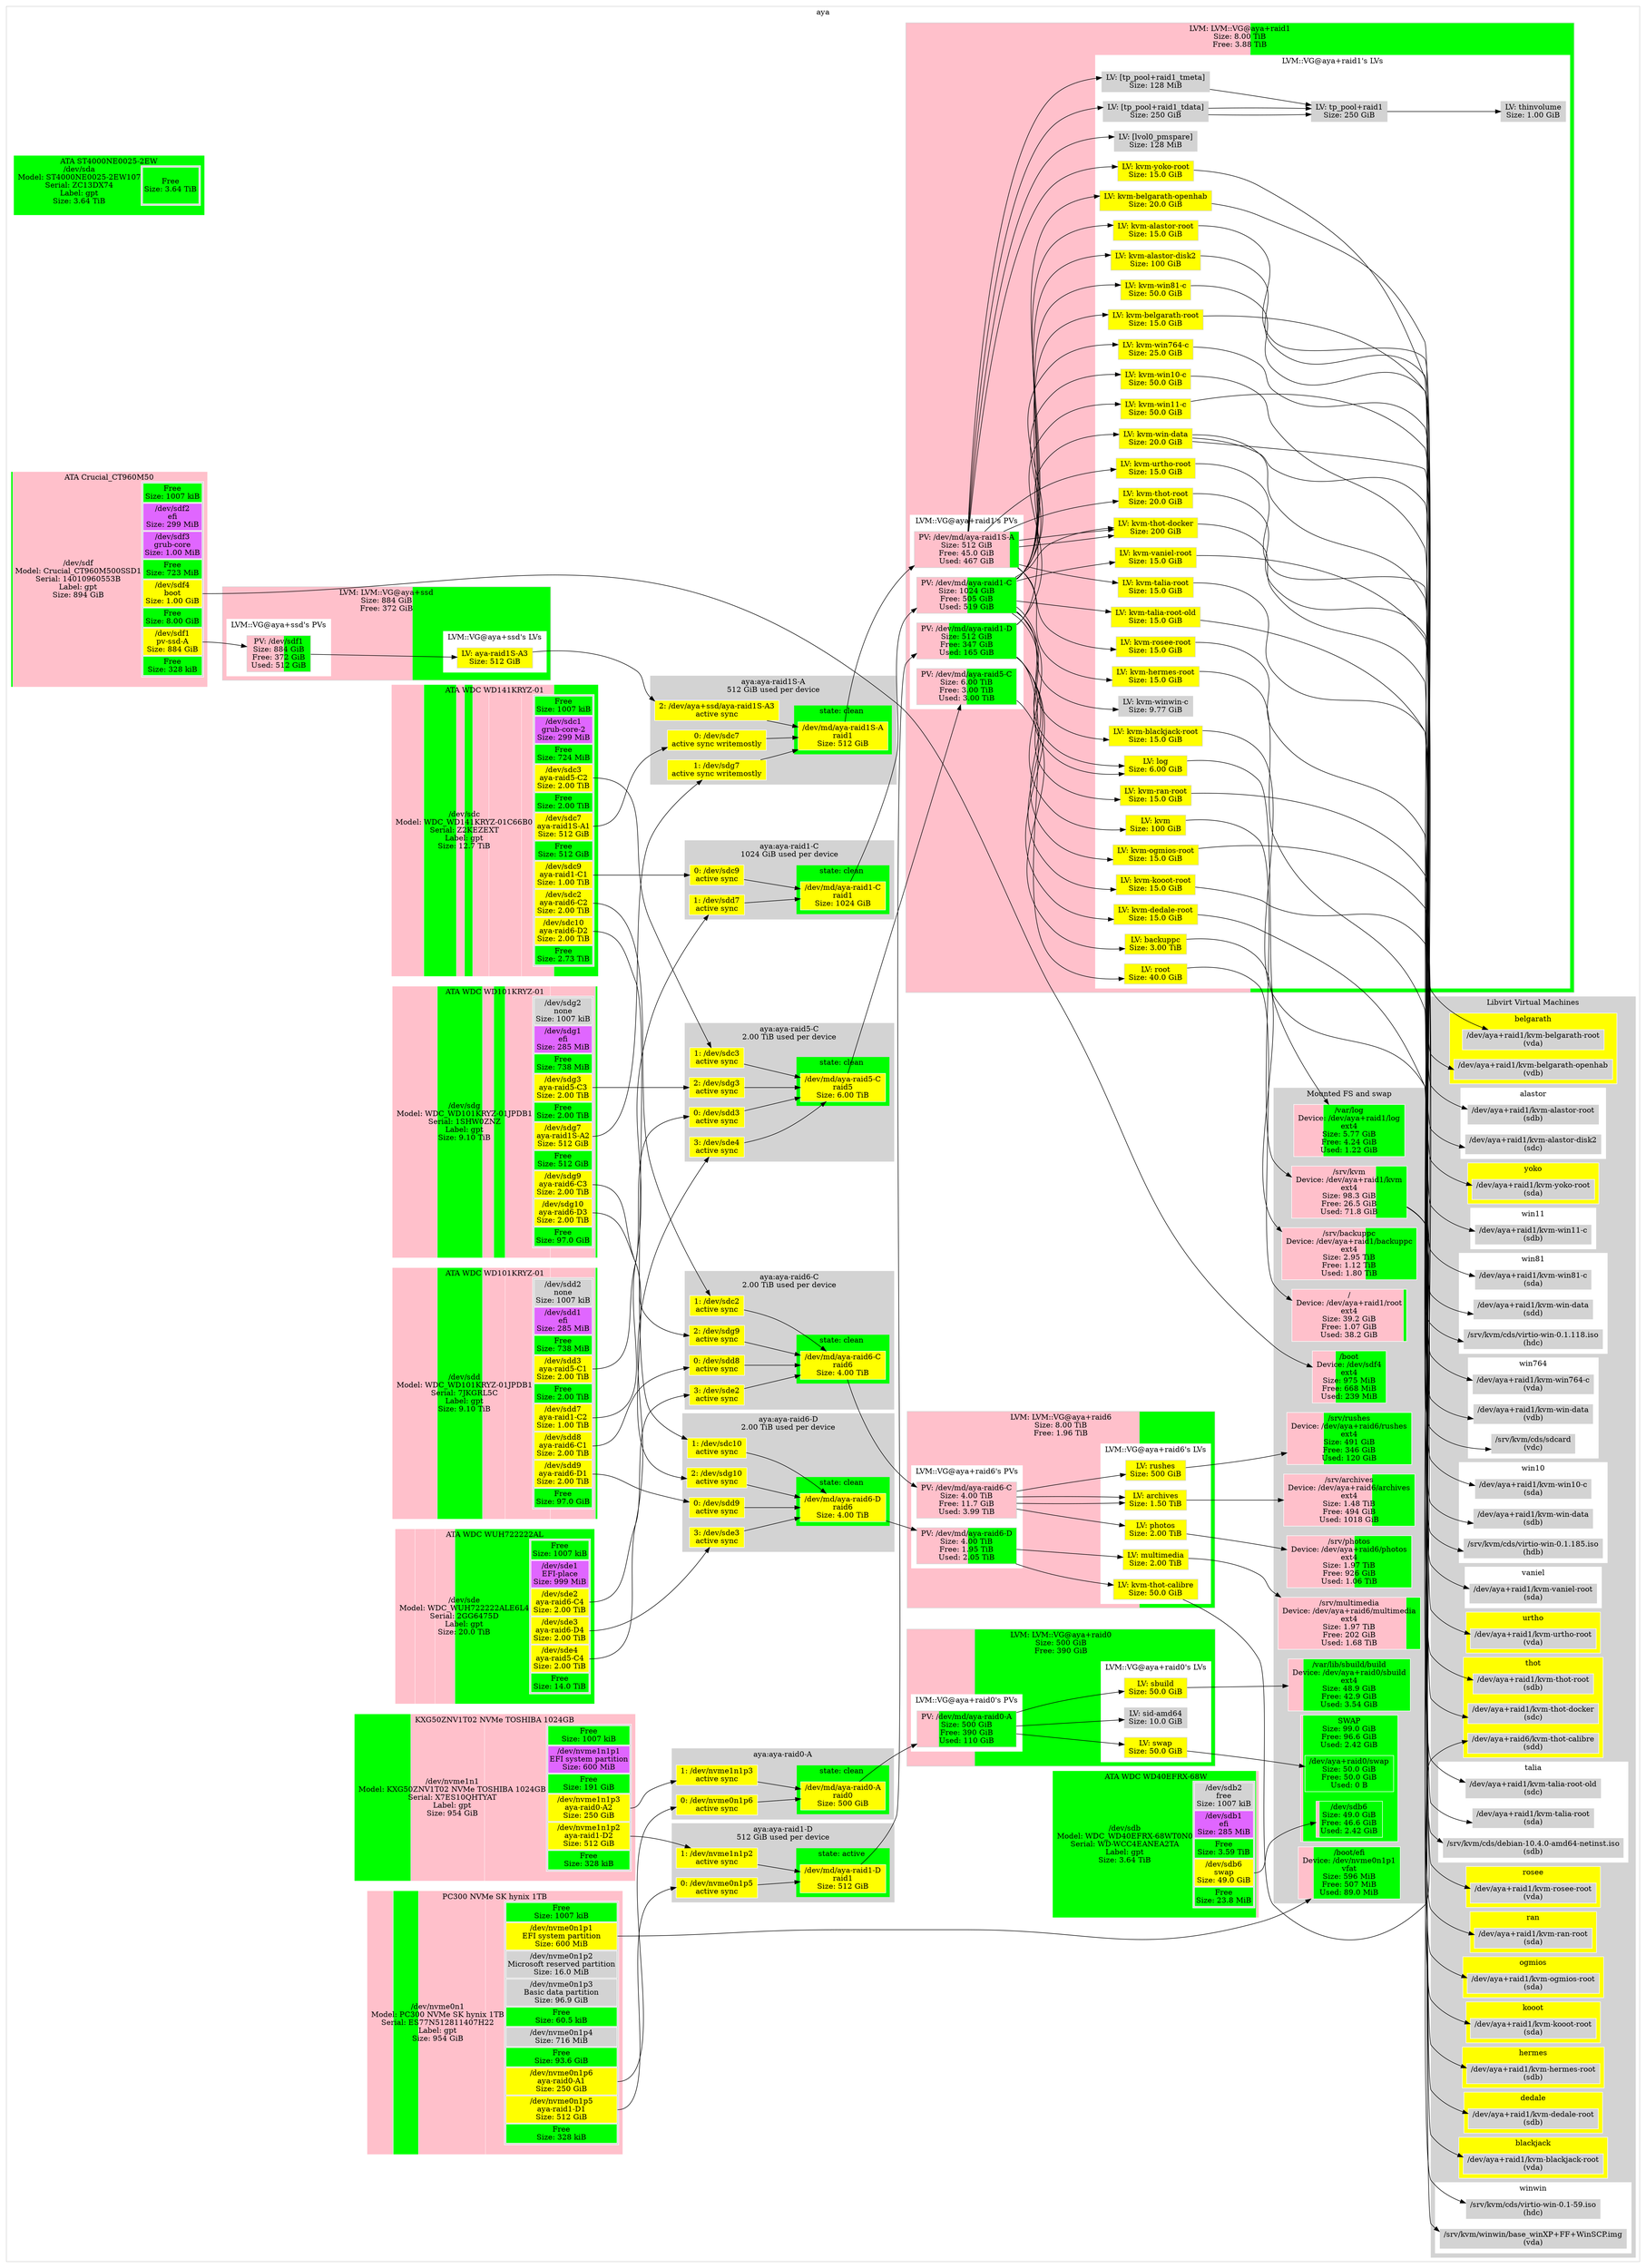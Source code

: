 digraph "aya"{ // HEADER: MACHINE
	rankdir=LR; // HEADER: MACHINE
	subgraph "cluster_machine@aya" {
		style=filled;
		color=lightgrey;
		fillcolor=white;
		node [style=filled,color=white,fillcolor=white,shape=rectangle];
			{ "machine@aya|Partition::GPT@nvme0n1" [
				label=<<TABLE BORDER="0" CELLPADDING="0" CELLSPACING="0">
						<TR> <TD COLSPAN="2">PC300 NVMe SK hynix 1TB</TD> </TR><TR><TD >/dev/nvme0n1<BR/>Model: PC300 NVMe SK hynix 1TB<BR/>Serial: ES77N512811407H22<BR/>Label: gpt<BR/>Size: 954 GiB</TD>    <TD BGCOLOR="lightgrey">
						<TABLE >
							<TR>
								<TD bgcolor="green">
								Free<BR/>Size: 1007 kiB
								</TD>
							</TR>
							<TR>
								<TD PORT="1" BGCOLOR="yellow">
								/dev/nvme0n1p1<BR/>EFI system partition<BR/>Size: 600 MiB
								</TD>
							</TR>
							<TR>
								<TD PORT="2" BGCOLOR="lightgrey">
								/dev/nvme0n1p2<BR/>Microsoft reserved partition<BR/>Size: 16.0 MiB
								</TD>
							</TR>
							<TR>
								<TD PORT="3" BGCOLOR="lightgrey">
								/dev/nvme0n1p3<BR/>Basic data partition<BR/>Size: 96.9 GiB
								</TD>
							</TR>
							<TR>
								<TD bgcolor="green">
								Free<BR/>Size: 60.5 kiB
								</TD>
							</TR>
							<TR>
								<TD PORT="4" BGCOLOR="lightgrey">
								/dev/nvme0n1p4<BR/>Size: 716 MiB
								</TD>
							</TR>
							<TR>
								<TD bgcolor="green">
								Free<BR/>Size: 93.6 GiB
								</TD>
							</TR>
							<TR>
								<TD PORT="6" BGCOLOR="yellow">
								/dev/nvme0n1p6<BR/>aya-raid0-A1<BR/>Size: 250 GiB
								</TD>
							</TR>
							<TR>
								<TD PORT="5" BGCOLOR="yellow">
								/dev/nvme0n1p5<BR/>aya-raid1-D1<BR/>Size: 512 GiB
								</TD>
							</TR>
							<TR>
								<TD bgcolor="green">
								Free<BR/>Size: 328 kiB
								</TD>
							</TR>
						</TABLE>
						</TD> </TR><TR> <TD COLSPAN="2"> </TD> </TR>
					</TABLE>
				>;
				// Style node
				color=white;
				fillcolor=lightgrey;
				shape="rectangle";
				style=striped;
				fillcolor="green;0.000001:pink;0.000614:pink;0.000016:pink;0.101629:green;0.000000:pink;0.000733:green;0.098155:pink;0.262090:pink;0.536761:green;0.000000";
			]; }
			{ "machine@aya|Partition::GPT@nvme1n1" [
				label=<<TABLE BORDER="0" CELLPADDING="0" CELLSPACING="0">
						<TR> <TD COLSPAN="2">KXG50ZNV1T02 NVMe TOSHIBA 1024GB</TD> </TR><TR><TD >/dev/nvme1n1<BR/>Model: KXG50ZNV1T02 NVMe TOSHIBA 1024GB<BR/>Serial: X7ES10QHTYAT<BR/>Label: gpt<BR/>Size: 954 GiB</TD>    <TD BGCOLOR="lightgrey">
						<TABLE >
							<TR>
								<TD bgcolor="green">
								Free<BR/>Size: 1007 kiB
								</TD>
							</TR>
							<TR>
								<TD PORT="1" BGCOLOR="mediumorchid1">
								/dev/nvme1n1p1<BR/>EFI system partition<BR/>Size: 600 MiB
								</TD>
							</TR>
							<TR>
								<TD bgcolor="green">
								Free<BR/>Size: 191 GiB
								</TD>
							</TR>
							<TR>
								<TD PORT="3" BGCOLOR="yellow">
								/dev/nvme1n1p3<BR/>aya-raid0-A2<BR/>Size: 250 GiB
								</TD>
							</TR>
							<TR>
								<TD PORT="2" BGCOLOR="yellow">
								/dev/nvme1n1p2<BR/>aya-raid1-D2<BR/>Size: 512 GiB
								</TD>
							</TR>
							<TR>
								<TD bgcolor="green">
								Free<BR/>Size: 328 kiB
								</TD>
							</TR>
						</TABLE>
						</TD> </TR><TR> <TD COLSPAN="2"> </TD> </TR>
					</TABLE>
				>;
				// Style node
				color=white;
				fillcolor=lightgrey;
				shape="rectangle";
				style=striped;
				fillcolor="green;0.000001:pink;0.000614:green;0.200533:pink;0.262090:pink;0.536761:green;0.000000";
			]; }
			{ "machine@aya|Partition::GPT@sda" [
				label=<<TABLE BORDER="0" CELLPADDING="0" CELLSPACING="0">
						<TR> <TD COLSPAN="2">ATA ST4000NE0025-2EW</TD> </TR><TR><TD >/dev/sda<BR/>Model: ST4000NE0025-2EW107<BR/>Serial: ZC13DX74<BR/>Label: gpt<BR/>Size: 3.64 TiB</TD>    <TD BGCOLOR="lightgrey">
						<TABLE >
							<TR>
								<TD bgcolor="green">
								Free<BR/>Size: 3.64 TiB
								</TD>
							</TR>
						</TABLE>
						</TD> </TR><TR> <TD COLSPAN="2"> </TD> </TR>
					</TABLE>
				>;
				// Style node
				color=white;
				fillcolor=lightgrey;
				shape="rectangle";
				style=striped;
				fillcolor="green;1.000000";
			]; }
			{ "machine@aya|Partition::GPT@sdb" [
				label=<<TABLE BORDER="0" CELLPADDING="0" CELLSPACING="0">
						<TR> <TD COLSPAN="2">ATA WDC WD40EFRX-68W</TD> </TR><TR><TD >/dev/sdb<BR/>Model: WDC_WD40EFRX-68WT0N0<BR/>Serial: WD-WCC4EANEA2TA<BR/>Label: gpt<BR/>Size: 3.64 TiB</TD>    <TD BGCOLOR="lightgrey">
						<TABLE >
							<TR>
								<TD PORT="2" BGCOLOR="lightgrey">
								/dev/sdb2<BR/>free<BR/>Size: 1007 kiB
								</TD>
							</TR>
							<TR>
								<TD PORT="1" BGCOLOR="mediumorchid1">
								/dev/sdb1<BR/>efi<BR/>Size: 285 MiB
								</TD>
							</TR>
							<TR>
								<TD bgcolor="green">
								Free<BR/>Size: 3.59 TiB
								</TD>
							</TR>
							<TR>
								<TD PORT="6" BGCOLOR="yellow">
								/dev/sdb6<BR/>swap<BR/>Size: 49.0 GiB
								</TD>
							</TR>
							<TR>
								<TD bgcolor="green">
								Free<BR/>Size: 23.8 MiB
								</TD>
							</TR>
						</TABLE>
						</TD> </TR><TR> <TD COLSPAN="2"> </TD> </TR>
					</TABLE>
				>;
				// Style node
				color=white;
				fillcolor=lightgrey;
				shape="rectangle";
				style=striped;
				fillcolor="pink;0.000000:pink;0.000075:green;0.986768:pink;0.013151:green;0.000006";
			]; }
			{ "machine@aya|Partition::GPT@sdc" [
				label=<<TABLE BORDER="0" CELLPADDING="0" CELLSPACING="0">
						<TR> <TD COLSPAN="2">ATA WDC WD141KRYZ-01</TD> </TR><TR><TD >/dev/sdc<BR/>Model: WDC_WD141KRYZ-01C66B0<BR/>Serial: Z2KEZEXT<BR/>Label: gpt<BR/>Size: 12.7 TiB</TD>    <TD BGCOLOR="lightgrey">
						<TABLE >
							<TR>
								<TD bgcolor="green">
								Free<BR/>Size: 1007 kiB
								</TD>
							</TR>
							<TR>
								<TD PORT="1" BGCOLOR="mediumorchid1">
								/dev/sdc1<BR/>grub-core-2<BR/>Size: 299 MiB
								</TD>
							</TR>
							<TR>
								<TD bgcolor="green">
								Free<BR/>Size: 724 MiB
								</TD>
							</TR>
							<TR>
								<TD PORT="3" BGCOLOR="yellow">
								/dev/sdc3<BR/>aya-raid5-C2<BR/>Size: 2.00 TiB
								</TD>
							</TR>
							<TR>
								<TD bgcolor="green">
								Free<BR/>Size: 2.00 TiB
								</TD>
							</TR>
							<TR>
								<TD PORT="7" BGCOLOR="yellow">
								/dev/sdc7<BR/>aya-raid1S-A1<BR/>Size: 512 GiB
								</TD>
							</TR>
							<TR>
								<TD bgcolor="green">
								Free<BR/>Size: 512 GiB
								</TD>
							</TR>
							<TR>
								<TD PORT="9" BGCOLOR="yellow">
								/dev/sdc9<BR/>aya-raid1-C1<BR/>Size: 1.00 TiB
								</TD>
							</TR>
							<TR>
								<TD PORT="2" BGCOLOR="yellow">
								/dev/sdc2<BR/>aya-raid6-C2<BR/>Size: 2.00 TiB
								</TD>
							</TR>
							<TR>
								<TD PORT="10" BGCOLOR="yellow">
								/dev/sdc10<BR/>aya-raid6-D2<BR/>Size: 2.00 TiB
								</TD>
							</TR>
							<TR>
								<TD bgcolor="green">
								Free<BR/>Size: 2.73 TiB
								</TD>
							</TR>
						</TABLE>
						</TD> </TR><TR> <TD COLSPAN="2"> </TD> </TR>
					</TABLE>
				>;
				// Style node
				color=white;
				fillcolor=lightgrey;
				shape="rectangle";
				style=striped;
				fillcolor="green;0.000000:pink;0.000022:green;0.000054:pink;0.157067:green;0.157067:pink;0.039267:green;0.039267:pink;0.078534:pink;0.157067:pink;0.157067:green;0.214587";
			]; }
			{ "machine@aya|Partition::GPT@sdd" [
				label=<<TABLE BORDER="0" CELLPADDING="0" CELLSPACING="0">
						<TR> <TD COLSPAN="2">ATA WDC WD101KRYZ-01</TD> </TR><TR><TD >/dev/sdd<BR/>Model: WDC_WD101KRYZ-01JPDB1<BR/>Serial: 7JKGRL5C<BR/>Label: gpt<BR/>Size: 9.10 TiB</TD>    <TD BGCOLOR="lightgrey">
						<TABLE >
							<TR>
								<TD PORT="2" BGCOLOR="lightgrey">
								/dev/sdd2<BR/>none<BR/>Size: 1007 kiB
								</TD>
							</TR>
							<TR>
								<TD PORT="1" BGCOLOR="mediumorchid1">
								/dev/sdd1<BR/>efi<BR/>Size: 285 MiB
								</TD>
							</TR>
							<TR>
								<TD bgcolor="green">
								Free<BR/>Size: 738 MiB
								</TD>
							</TR>
							<TR>
								<TD PORT="3" BGCOLOR="yellow">
								/dev/sdd3<BR/>aya-raid5-C1<BR/>Size: 2.00 TiB
								</TD>
							</TR>
							<TR>
								<TD bgcolor="green">
								Free<BR/>Size: 2.00 TiB
								</TD>
							</TR>
							<TR>
								<TD PORT="7" BGCOLOR="yellow">
								/dev/sdd7<BR/>aya-raid1-C2<BR/>Size: 1.00 TiB
								</TD>
							</TR>
							<TR>
								<TD PORT="8" BGCOLOR="yellow">
								/dev/sdd8<BR/>aya-raid6-C1<BR/>Size: 2.00 TiB
								</TD>
							</TR>
							<TR>
								<TD PORT="9" BGCOLOR="yellow">
								/dev/sdd9<BR/>aya-raid6-D1<BR/>Size: 2.00 TiB
								</TD>
							</TR>
							<TR>
								<TD bgcolor="green">
								Free<BR/>Size: 97.0 GiB
								</TD>
							</TR>
						</TABLE>
						</TD> </TR><TR> <TD COLSPAN="2"> </TD> </TR>
					</TABLE>
				>;
				// Style node
				color=white;
				fillcolor=lightgrey;
				shape="rectangle";
				style=striped;
				fillcolor="pink;0.000000:pink;0.000030:green;0.000077:pink;0.219884:green;0.219884:pink;0.109942:pink;0.219884:pink;0.219884:green;0.010414";
			]; }
			{ "machine@aya|Partition::GPT@sde" [
				label=<<TABLE BORDER="0" CELLPADDING="0" CELLSPACING="0">
						<TR> <TD COLSPAN="2">ATA WDC WUH722222AL</TD> </TR><TR><TD >/dev/sde<BR/>Model: WDC_WUH722222ALE6L4<BR/>Serial: 2GG6475D<BR/>Label: gpt<BR/>Size: 20.0 TiB</TD>    <TD BGCOLOR="lightgrey">
						<TABLE >
							<TR>
								<TD bgcolor="green">
								Free<BR/>Size: 1007 kiB
								</TD>
							</TR>
							<TR>
								<TD PORT="1" BGCOLOR="mediumorchid1">
								/dev/sde1<BR/>EFI-place<BR/>Size: 999 MiB
								</TD>
							</TR>
							<TR>
								<TD PORT="2" BGCOLOR="yellow">
								/dev/sde2<BR/>aya-raid6-C4<BR/>Size: 2.00 TiB
								</TD>
							</TR>
							<TR>
								<TD PORT="3" BGCOLOR="yellow">
								/dev/sde3<BR/>aya-raid6-D4<BR/>Size: 2.00 TiB
								</TD>
							</TR>
							<TR>
								<TD PORT="4" BGCOLOR="yellow">
								/dev/sde4<BR/>aya-raid5-C4<BR/>Size: 2.00 TiB
								</TD>
							</TR>
							<TR>
								<TD bgcolor="green">
								Free<BR/>Size: 14.0 TiB
								</TD>
							</TR>
						</TABLE>
						</TD> </TR><TR> <TD COLSPAN="2"> </TD> </TR>
					</TABLE>
				>;
				// Style node
				color=white;
				fillcolor=lightgrey;
				shape="rectangle";
				style=striped;
				fillcolor="green;0.000000:pink;0.000048:pink;0.099951:pink;0.099951:pink;0.099951:green;0.700099";
			]; }
			{ "machine@aya|Partition::GPT@sdf" [
				label=<<TABLE BORDER="0" CELLPADDING="0" CELLSPACING="0">
						<TR> <TD COLSPAN="2">ATA Crucial_CT960M50</TD> </TR><TR><TD >/dev/sdf<BR/>Model: Crucial_CT960M500SSD1<BR/>Serial: 14010960553B<BR/>Label: gpt<BR/>Size: 894 GiB</TD>    <TD BGCOLOR="lightgrey">
						<TABLE >
							<TR>
								<TD bgcolor="green">
								Free<BR/>Size: 1007 kiB
								</TD>
							</TR>
							<TR>
								<TD PORT="2" BGCOLOR="mediumorchid1">
								/dev/sdf2<BR/>efi<BR/>Size: 299 MiB
								</TD>
							</TR>
							<TR>
								<TD PORT="3" BGCOLOR="mediumorchid1">
								/dev/sdf3<BR/>grub-core<BR/>Size: 1.00 MiB
								</TD>
							</TR>
							<TR>
								<TD bgcolor="green">
								Free<BR/>Size: 723 MiB
								</TD>
							</TR>
							<TR>
								<TD PORT="4" BGCOLOR="yellow">
								/dev/sdf4<BR/>boot<BR/>Size: 1.00 GiB
								</TD>
							</TR>
							<TR>
								<TD bgcolor="green">
								Free<BR/>Size: 8.00 GiB
								</TD>
							</TR>
							<TR>
								<TD PORT="1" BGCOLOR="yellow">
								/dev/sdf1<BR/>pv-ssd-A<BR/>Size: 884 GiB
								</TD>
							</TR>
							<TR>
								<TD bgcolor="green">
								Free<BR/>Size: 328 kiB
								</TD>
							</TR>
						</TABLE>
						</TD> </TR><TR> <TD COLSPAN="2"> </TD> </TR>
					</TABLE>
				>;
				// Style node
				color=white;
				fillcolor=lightgrey;
				shape="rectangle";
				style=striped;
				fillcolor="green;0.000001:pink;0.000327:pink;0.000001:green;0.000790:pink;0.001118:green;0.008946:pink;0.988817:green;0.000000";
			]; }
			{ "machine@aya|Partition::GPT@sdg" [
				label=<<TABLE BORDER="0" CELLPADDING="0" CELLSPACING="0">
						<TR> <TD COLSPAN="2">ATA WDC WD101KRYZ-01</TD> </TR><TR><TD >/dev/sdg<BR/>Model: WDC_WD101KRYZ-01JPDB1<BR/>Serial: 1SHW0ZNZ<BR/>Label: gpt<BR/>Size: 9.10 TiB</TD>    <TD BGCOLOR="lightgrey">
						<TABLE >
							<TR>
								<TD PORT="2" BGCOLOR="lightgrey">
								/dev/sdg2<BR/>none<BR/>Size: 1007 kiB
								</TD>
							</TR>
							<TR>
								<TD PORT="1" BGCOLOR="mediumorchid1">
								/dev/sdg1<BR/>efi<BR/>Size: 285 MiB
								</TD>
							</TR>
							<TR>
								<TD bgcolor="green">
								Free<BR/>Size: 738 MiB
								</TD>
							</TR>
							<TR>
								<TD PORT="3" BGCOLOR="yellow">
								/dev/sdg3<BR/>aya-raid5-C3<BR/>Size: 2.00 TiB
								</TD>
							</TR>
							<TR>
								<TD bgcolor="green">
								Free<BR/>Size: 2.00 TiB
								</TD>
							</TR>
							<TR>
								<TD PORT="7" BGCOLOR="yellow">
								/dev/sdg7<BR/>aya-raid1S-A2<BR/>Size: 512 GiB
								</TD>
							</TR>
							<TR>
								<TD bgcolor="green">
								Free<BR/>Size: 512 GiB
								</TD>
							</TR>
							<TR>
								<TD PORT="9" BGCOLOR="yellow">
								/dev/sdg9<BR/>aya-raid6-C3<BR/>Size: 2.00 TiB
								</TD>
							</TR>
							<TR>
								<TD PORT="10" BGCOLOR="yellow">
								/dev/sdg10<BR/>aya-raid6-D3<BR/>Size: 2.00 TiB
								</TD>
							</TR>
							<TR>
								<TD bgcolor="green">
								Free<BR/>Size: 97.0 GiB
								</TD>
							</TR>
						</TABLE>
						</TD> </TR><TR> <TD COLSPAN="2"> </TD> </TR>
					</TABLE>
				>;
				// Style node
				color=white;
				fillcolor=lightgrey;
				shape="rectangle";
				style=striped;
				fillcolor="pink;0.000000:pink;0.000030:green;0.000077:pink;0.219884:green;0.219884:pink;0.054971:green;0.054971:pink;0.219884:pink;0.219884:green;0.010414";
			]; }
			subgraph "cluster_machine@aya|LVM::VG@aya+raid0" {
				style=filled;
				color=lightgrey;
				fillcolor=lightgrey;
				node [style=filled,color=lightgrey,fillcolor=lightgrey,shape=rectangle];
				subgraph "cluster_machine@aya|LVM::VG@aya+raid0|::PVs" {
					color=white;
					fillcolor=white;
					{ "machine@aya|LVM::VG@aya+raid0|::PVs|::PV@md121" [
						label="PV: /dev/md/aya-raid0-A\nSize: 500 GiB\nFree: 390 GiB\nUsed: 110 GiB";
						style=striped;fillcolor="pink;0.220112.2:green"
					]; }
					label="LVM::VG@aya+raid0's PVs";
				}
				subgraph "cluster_machine@aya|LVM::VG@aya+raid0|::LVs" {
					color=white;
					fillcolor=white;
					{ "machine@aya|LVM::VG@aya+raid0|::LVs|::LV@sbuild" [
						label="LV: sbuild\nSize: 50.0 GiB";
						fillcolor="yellow"
					]; }
					{ "machine@aya|LVM::VG@aya+raid0|::LVs|::LV@sid-amd64" [
						label="LV: sid-amd64\nSize: 10.0 GiB";
						fillcolor="lightgrey"
					]; }
					{ "machine@aya|LVM::VG@aya+raid0|::LVs|::LV@swap" [
						label="LV: swap\nSize: 50.0 GiB";
						fillcolor="yellow"
					]; }
					label="LVM::VG@aya+raid0's LVs";
				}
				label="LVM: LVM::VG@aya+raid0\nSize: 500 GiB\nFree: 390 GiB";
				style=striped;fillcolor="pink;0.220112.2:green"
			}
			subgraph "cluster_machine@aya|LVM::VG@aya+raid1" {
				style=filled;
				color=lightgrey;
				fillcolor=lightgrey;
				node [style=filled,color=lightgrey,fillcolor=lightgrey,shape=rectangle];
				subgraph "cluster_machine@aya|LVM::VG@aya+raid1|::PVs" {
					color=white;
					fillcolor=white;
					{ "machine@aya|LVM::VG@aya+raid1|::PVs|::PV@md122" [
						label="PV: /dev/md/aya-raid1-C\nSize: 1024 GiB\nFree: 505 GiB\nUsed: 519 GiB";
						style=striped;fillcolor="pink;0.507041.2:green"
					]; }
					{ "machine@aya|LVM::VG@aya+raid1|::PVs|::PV@md123" [
						label="PV: /dev/md/aya-raid1S-A\nSize: 512 GiB\nFree: 45.0 GiB\nUsed: 467 GiB";
						style=striped;fillcolor="pink;0.912087.2:green"
					]; }
					{ "machine@aya|LVM::VG@aya+raid1|::PVs|::PV@md125" [
						label="PV: /dev/md/aya-raid5-C\nSize: 6.00 TiB\nFree: 3.00 TiB\nUsed: 3.00 TiB";
						style=striped;fillcolor="pink;0.500031.2:green"
					]; }
					{ "machine@aya|LVM::VG@aya+raid1|::PVs|::PV@md127" [
						label="PV: /dev/md/aya-raid1-D\nSize: 512 GiB\nFree: 347 GiB\nUsed: 165 GiB";
						style=striped;fillcolor="pink;0.322347.2:green"
					]; }
					label="LVM::VG@aya+raid1's PVs";
				}
				subgraph "cluster_machine@aya|LVM::VG@aya+raid1|::LVs" {
					color=white;
					fillcolor=white;
					{ "machine@aya|LVM::VG@aya+raid1|::LVs|::LV@[lvol0_pmspare]" [
						label="LV: [lvol0_pmspare]\nSize: 128 MiB";
						fillcolor="lightgrey"
					]; }
					{ "machine@aya|LVM::VG@aya+raid1|::LVs|::LV@[tp_pool+raid1_tdata]" [
						label="LV: [tp_pool+raid1_tdata]\nSize: 250 GiB";
						fillcolor="lightgrey"
					]; }
					{ "machine@aya|LVM::VG@aya+raid1|::LVs|::LV@[tp_pool+raid1_tmeta]" [
						label="LV: [tp_pool+raid1_tmeta]\nSize: 128 MiB";
						fillcolor="lightgrey"
					]; }
					{ "machine@aya|LVM::VG@aya+raid1|::LVs|::LV@backuppc" [
						label="LV: backuppc\nSize: 3.00 TiB";
						fillcolor="yellow"
					]; }
					{ "machine@aya|LVM::VG@aya+raid1|::LVs|::LV@kvm" [
						label="LV: kvm\nSize: 100 GiB";
						fillcolor="yellow"
					]; }
					{ "machine@aya|LVM::VG@aya+raid1|::LVs|::LV@kvm-alastor-disk2" [
						label="LV: kvm-alastor-disk2\nSize: 100 GiB";
						fillcolor="yellow"
					]; }
					{ "machine@aya|LVM::VG@aya+raid1|::LVs|::LV@kvm-alastor-root" [
						label="LV: kvm-alastor-root\nSize: 15.0 GiB";
						fillcolor="yellow"
					]; }
					{ "machine@aya|LVM::VG@aya+raid1|::LVs|::LV@kvm-belgarath-openhab" [
						label="LV: kvm-belgarath-openhab\nSize: 20.0 GiB";
						fillcolor="yellow"
					]; }
					{ "machine@aya|LVM::VG@aya+raid1|::LVs|::LV@kvm-belgarath-root" [
						label="LV: kvm-belgarath-root\nSize: 15.0 GiB";
						fillcolor="yellow"
					]; }
					{ "machine@aya|LVM::VG@aya+raid1|::LVs|::LV@kvm-blackjack-root" [
						label="LV: kvm-blackjack-root\nSize: 15.0 GiB";
						fillcolor="yellow"
					]; }
					{ "machine@aya|LVM::VG@aya+raid1|::LVs|::LV@kvm-dedale-root" [
						label="LV: kvm-dedale-root\nSize: 15.0 GiB";
						fillcolor="yellow"
					]; }
					{ "machine@aya|LVM::VG@aya+raid1|::LVs|::LV@kvm-hermes-root" [
						label="LV: kvm-hermes-root\nSize: 15.0 GiB";
						fillcolor="yellow"
					]; }
					{ "machine@aya|LVM::VG@aya+raid1|::LVs|::LV@kvm-kooot-root" [
						label="LV: kvm-kooot-root\nSize: 15.0 GiB";
						fillcolor="yellow"
					]; }
					{ "machine@aya|LVM::VG@aya+raid1|::LVs|::LV@kvm-ogmios-root" [
						label="LV: kvm-ogmios-root\nSize: 15.0 GiB";
						fillcolor="yellow"
					]; }
					{ "machine@aya|LVM::VG@aya+raid1|::LVs|::LV@kvm-ran-root" [
						label="LV: kvm-ran-root\nSize: 15.0 GiB";
						fillcolor="yellow"
					]; }
					{ "machine@aya|LVM::VG@aya+raid1|::LVs|::LV@kvm-rosee-root" [
						label="LV: kvm-rosee-root\nSize: 15.0 GiB";
						fillcolor="yellow"
					]; }
					{ "machine@aya|LVM::VG@aya+raid1|::LVs|::LV@kvm-talia-root" [
						label="LV: kvm-talia-root\nSize: 15.0 GiB";
						fillcolor="yellow"
					]; }
					{ "machine@aya|LVM::VG@aya+raid1|::LVs|::LV@kvm-talia-root-old" [
						label="LV: kvm-talia-root-old\nSize: 15.0 GiB";
						fillcolor="yellow"
					]; }
					{ "machine@aya|LVM::VG@aya+raid1|::LVs|::LV@kvm-thot-docker" [
						label="LV: kvm-thot-docker\nSize: 200 GiB";
						fillcolor="yellow"
					]; }
					{ "machine@aya|LVM::VG@aya+raid1|::LVs|::LV@kvm-thot-root" [
						label="LV: kvm-thot-root\nSize: 20.0 GiB";
						fillcolor="yellow"
					]; }
					{ "machine@aya|LVM::VG@aya+raid1|::LVs|::LV@kvm-urtho-root" [
						label="LV: kvm-urtho-root\nSize: 15.0 GiB";
						fillcolor="yellow"
					]; }
					{ "machine@aya|LVM::VG@aya+raid1|::LVs|::LV@kvm-vaniel-root" [
						label="LV: kvm-vaniel-root\nSize: 15.0 GiB";
						fillcolor="yellow"
					]; }
					{ "machine@aya|LVM::VG@aya+raid1|::LVs|::LV@kvm-win-data" [
						label="LV: kvm-win-data\nSize: 20.0 GiB";
						fillcolor="yellow"
					]; }
					{ "machine@aya|LVM::VG@aya+raid1|::LVs|::LV@kvm-win10-c" [
						label="LV: kvm-win10-c\nSize: 50.0 GiB";
						fillcolor="yellow"
					]; }
					{ "machine@aya|LVM::VG@aya+raid1|::LVs|::LV@kvm-win11-c" [
						label="LV: kvm-win11-c\nSize: 50.0 GiB";
						fillcolor="yellow"
					]; }
					{ "machine@aya|LVM::VG@aya+raid1|::LVs|::LV@kvm-win764-c" [
						label="LV: kvm-win764-c\nSize: 25.0 GiB";
						fillcolor="yellow"
					]; }
					{ "machine@aya|LVM::VG@aya+raid1|::LVs|::LV@kvm-win81-c" [
						label="LV: kvm-win81-c\nSize: 50.0 GiB";
						fillcolor="yellow"
					]; }
					{ "machine@aya|LVM::VG@aya+raid1|::LVs|::LV@kvm-winwin-c" [
						label="LV: kvm-winwin-c\nSize: 9.77 GiB";
						fillcolor="lightgrey"
					]; }
					{ "machine@aya|LVM::VG@aya+raid1|::LVs|::LV@kvm-yoko-root" [
						label="LV: kvm-yoko-root\nSize: 15.0 GiB";
						fillcolor="yellow"
					]; }
					{ "machine@aya|LVM::VG@aya+raid1|::LVs|::LV@log" [
						label="LV: log\nSize: 6.00 GiB";
						fillcolor="yellow"
					]; }
					{ "machine@aya|LVM::VG@aya+raid1|::LVs|::LV@root" [
						label="LV: root\nSize: 40.0 GiB";
						fillcolor="yellow"
					]; }
					{ "machine@aya|LVM::VG@aya+raid1|::LVs|::LV@thinvolume" [
						label="LV: thinvolume\nSize: 1.00 GiB";
						fillcolor="lightgrey"
					]; }
					{ "machine@aya|LVM::VG@aya+raid1|::LVs|::LV@tp_pool+raid1" [
						label="LV: tp_pool+raid1\nSize: 250 GiB";
						fillcolor="lightgrey"
					]; }
					label="LVM::VG@aya+raid1's LVs";
				}
				label="LVM: LVM::VG@aya+raid1\nSize: 8.00 TiB\nFree: 3.88 TiB";
				style=striped;fillcolor="pink;0.515553.2:green"
			}
			subgraph "cluster_machine@aya|LVM::VG@aya+raid6" {
				style=filled;
				color=lightgrey;
				fillcolor=lightgrey;
				node [style=filled,color=lightgrey,fillcolor=lightgrey,shape=rectangle];
				subgraph "cluster_machine@aya|LVM::VG@aya+raid6|::PVs" {
					color=white;
					fillcolor=white;
					{ "machine@aya|LVM::VG@aya+raid6|::PVs|::PV@md124" [
						label="PV: /dev/md/aya-raid6-C\nSize: 4.00 TiB\nFree: 11.7 GiB\nUsed: 3.99 TiB";
						style=striped;fillcolor="pink;0.997132.2:green"
					]; }
					{ "machine@aya|LVM::VG@aya+raid6|::PVs|::PV@md126" [
						label="PV: /dev/md/aya-raid6-D\nSize: 4.00 TiB\nFree: 1.95 TiB\nUsed: 2.05 TiB";
						style=striped;fillcolor="pink;0.512239.2:green"
					]; }
					label="LVM::VG@aya+raid6's PVs";
				}
				subgraph "cluster_machine@aya|LVM::VG@aya+raid6|::LVs" {
					color=white;
					fillcolor=white;
					{ "machine@aya|LVM::VG@aya+raid6|::LVs|::LV@archives" [
						label="LV: archives\nSize: 1.50 TiB";
						fillcolor="yellow"
					]; }
					{ "machine@aya|LVM::VG@aya+raid6|::LVs|::LV@kvm-thot-calibre" [
						label="LV: kvm-thot-calibre\nSize: 50.0 GiB";
						fillcolor="yellow"
					]; }
					{ "machine@aya|LVM::VG@aya+raid6|::LVs|::LV@multimedia" [
						label="LV: multimedia\nSize: 2.00 TiB";
						fillcolor="yellow"
					]; }
					{ "machine@aya|LVM::VG@aya+raid6|::LVs|::LV@photos" [
						label="LV: photos\nSize: 2.00 TiB";
						fillcolor="yellow"
					]; }
					{ "machine@aya|LVM::VG@aya+raid6|::LVs|::LV@rushes" [
						label="LV: rushes\nSize: 500 GiB";
						fillcolor="yellow"
					]; }
					label="LVM::VG@aya+raid6's LVs";
				}
				label="LVM: LVM::VG@aya+raid6\nSize: 8.00 TiB\nFree: 1.96 TiB";
				style=striped;fillcolor="pink;0.754685.2:green"
			}
			subgraph "cluster_machine@aya|LVM::VG@aya+ssd" {
				style=filled;
				color=lightgrey;
				fillcolor=lightgrey;
				node [style=filled,color=lightgrey,fillcolor=lightgrey,shape=rectangle];
				subgraph "cluster_machine@aya|LVM::VG@aya+ssd|::PVs" {
					color=white;
					fillcolor=white;
					{ "machine@aya|LVM::VG@aya+ssd|::PVs|::PV@sdf1" [
						label="PV: /dev/sdf1\nSize: 884 GiB\nFree: 372 GiB\nUsed: 512 GiB";
						style=striped;fillcolor="pink;0.579022.2:green"
					]; }
					label="LVM::VG@aya+ssd's PVs";
				}
				subgraph "cluster_machine@aya|LVM::VG@aya+ssd|::LVs" {
					color=white;
					fillcolor=white;
					{ "machine@aya|LVM::VG@aya+ssd|::LVs|::LV@aya-raid1S-A3" [
						label="LV: aya-raid1S-A3\nSize: 512 GiB";
						fillcolor="yellow"
					]; }
					label="LVM::VG@aya+ssd's LVs";
				}
				label="LVM: LVM::VG@aya+ssd\nSize: 884 GiB\nFree: 372 GiB";
				style=striped;fillcolor="pink;0.579022.2:green"
			}
			subgraph "cluster_machine@aya|RAID::MD@md121" {
				style=filled;
				color=lightgrey;
				fillcolor=lightgrey;
				node [style=filled,color=white,fillcolor=lightgrey,shape=rectangle];
				subgraph "cluster_machine@aya|RAID::MD@md121|::State" {
					{ "machine@aya|RAID::MD@md121|::State|::RaidDevice@md121" [
						label="/dev/md/aya-raid0-A\nraid0\nSize: 500 GiB";
						fillcolor="yellow"
					]; }
					label="state: clean ";
					shape=oval
					fillcolor=green
				}
				{ "machine@aya|RAID::MD@md121|::Device@nvme0n1p6" [
					label="0: /dev/nvme0n1p6\nactive sync";
					fillcolor=yellow
				]; }
				{ "machine@aya|RAID::MD@md121|::Device@nvme1n1p3" [
					label="1: /dev/nvme1n1p3\nactive sync";
					fillcolor=yellow
				]; }
				label="aya:aya-raid0-A";
			}
			subgraph "cluster_machine@aya|RAID::MD@md122" {
				style=filled;
				color=lightgrey;
				fillcolor=lightgrey;
				node [style=filled,color=white,fillcolor=lightgrey,shape=rectangle];
				subgraph "cluster_machine@aya|RAID::MD@md122|::State" {
					{ "machine@aya|RAID::MD@md122|::State|::RaidDevice@md122" [
						label="/dev/md/aya-raid1-C\nraid1\nSize: 1024 GiB";
						fillcolor="yellow"
					]; }
					label="state: clean ";
					shape=oval
					fillcolor=green
				}
				{ "machine@aya|RAID::MD@md122|::Device@sdc9" [
					label="0: /dev/sdc9\nactive sync";
					fillcolor=yellow
				]; }
				{ "machine@aya|RAID::MD@md122|::Device@sdd7" [
					label="1: /dev/sdd7\nactive sync";
					fillcolor=yellow
				]; }
				label="aya:aya-raid1-C\n1024 GiB used per device";
			}
			subgraph "cluster_machine@aya|RAID::MD@md123" {
				style=filled;
				color=lightgrey;
				fillcolor=lightgrey;
				node [style=filled,color=white,fillcolor=lightgrey,shape=rectangle];
				subgraph "cluster_machine@aya|RAID::MD@md123|::State" {
					{ "machine@aya|RAID::MD@md123|::State|::RaidDevice@md123" [
						label="/dev/md/aya-raid1S-A\nraid1\nSize: 512 GiB";
						fillcolor="yellow"
					]; }
					label="state: clean ";
					shape=oval
					fillcolor=green
				}
				{ "machine@aya|RAID::MD@md123|::Device@dm-0" [
					label="2: /dev/aya+ssd/aya-raid1S-A3\nactive sync";
					fillcolor=yellow
				]; }
				{ "machine@aya|RAID::MD@md123|::Device@sdc7" [
					label="0: /dev/sdc7\nactive sync writemostly";
					fillcolor=yellow
				]; }
				{ "machine@aya|RAID::MD@md123|::Device@sdg7" [
					label="1: /dev/sdg7\nactive sync writemostly";
					fillcolor=yellow
				]; }
				label="aya:aya-raid1S-A\n512 GiB used per device";
			}
			subgraph "cluster_machine@aya|RAID::MD@md124" {
				style=filled;
				color=lightgrey;
				fillcolor=lightgrey;
				node [style=filled,color=white,fillcolor=lightgrey,shape=rectangle];
				subgraph "cluster_machine@aya|RAID::MD@md124|::State" {
					{ "machine@aya|RAID::MD@md124|::State|::RaidDevice@md124" [
						label="/dev/md/aya-raid6-C\nraid6\nSize: 4.00 TiB";
						fillcolor="yellow"
					]; }
					label="state: clean ";
					shape=oval
					fillcolor=green
				}
				{ "machine@aya|RAID::MD@md124|::Device@sdc2" [
					label="1: /dev/sdc2\nactive sync";
					fillcolor=yellow
				]; }
				{ "machine@aya|RAID::MD@md124|::Device@sdd8" [
					label="0: /dev/sdd8\nactive sync";
					fillcolor=yellow
				]; }
				{ "machine@aya|RAID::MD@md124|::Device@sde2" [
					label="3: /dev/sde2\nactive sync";
					fillcolor=yellow
				]; }
				{ "machine@aya|RAID::MD@md124|::Device@sdg9" [
					label="2: /dev/sdg9\nactive sync";
					fillcolor=yellow
				]; }
				label="aya:aya-raid6-C\n2.00 TiB used per device";
			}
			subgraph "cluster_machine@aya|RAID::MD@md125" {
				style=filled;
				color=lightgrey;
				fillcolor=lightgrey;
				node [style=filled,color=white,fillcolor=lightgrey,shape=rectangle];
				subgraph "cluster_machine@aya|RAID::MD@md125|::State" {
					{ "machine@aya|RAID::MD@md125|::State|::RaidDevice@md125" [
						label="/dev/md/aya-raid5-C\nraid5\nSize: 6.00 TiB";
						fillcolor="yellow"
					]; }
					label="state: clean ";
					shape=oval
					fillcolor=green
				}
				{ "machine@aya|RAID::MD@md125|::Device@sdc3" [
					label="1: /dev/sdc3\nactive sync";
					fillcolor=yellow
				]; }
				{ "machine@aya|RAID::MD@md125|::Device@sdd3" [
					label="0: /dev/sdd3\nactive sync";
					fillcolor=yellow
				]; }
				{ "machine@aya|RAID::MD@md125|::Device@sde4" [
					label="3: /dev/sde4\nactive sync";
					fillcolor=yellow
				]; }
				{ "machine@aya|RAID::MD@md125|::Device@sdg3" [
					label="2: /dev/sdg3\nactive sync";
					fillcolor=yellow
				]; }
				label="aya:aya-raid5-C\n2.00 TiB used per device";
			}
			subgraph "cluster_machine@aya|RAID::MD@md126" {
				style=filled;
				color=lightgrey;
				fillcolor=lightgrey;
				node [style=filled,color=white,fillcolor=lightgrey,shape=rectangle];
				subgraph "cluster_machine@aya|RAID::MD@md126|::State" {
					{ "machine@aya|RAID::MD@md126|::State|::RaidDevice@md126" [
						label="/dev/md/aya-raid6-D\nraid6\nSize: 4.00 TiB";
						fillcolor="yellow"
					]; }
					label="state: clean ";
					shape=oval
					fillcolor=green
				}
				{ "machine@aya|RAID::MD@md126|::Device@sdc10" [
					label="1: /dev/sdc10\nactive sync";
					fillcolor=yellow
				]; }
				{ "machine@aya|RAID::MD@md126|::Device@sdd9" [
					label="0: /dev/sdd9\nactive sync";
					fillcolor=yellow
				]; }
				{ "machine@aya|RAID::MD@md126|::Device@sde3" [
					label="3: /dev/sde3\nactive sync";
					fillcolor=yellow
				]; }
				{ "machine@aya|RAID::MD@md126|::Device@sdg10" [
					label="2: /dev/sdg10\nactive sync";
					fillcolor=yellow
				]; }
				label="aya:aya-raid6-D\n2.00 TiB used per device";
			}
			subgraph "cluster_machine@aya|RAID::MD@md127" {
				style=filled;
				color=lightgrey;
				fillcolor=lightgrey;
				node [style=filled,color=white,fillcolor=lightgrey,shape=rectangle];
				subgraph "cluster_machine@aya|RAID::MD@md127|::State" {
					{ "machine@aya|RAID::MD@md127|::State|::RaidDevice@md127" [
						label="/dev/md/aya-raid1-D\nraid1\nSize: 512 GiB";
						fillcolor="yellow"
					]; }
					label="state: active ";
					shape=oval
					fillcolor=green
				}
				{ "machine@aya|RAID::MD@md127|::Device@nvme0n1p5" [
					label="0: /dev/nvme0n1p5\nactive sync";
					fillcolor=yellow
				]; }
				{ "machine@aya|RAID::MD@md127|::Device@nvme1n1p2" [
					label="1: /dev/nvme1n1p2\nactive sync";
					fillcolor=yellow
				]; }
				label="aya:aya-raid1-D\n512 GiB used per device";
			}
			subgraph "cluster_machine@aya|FS" {
				style=filled;
				color=lightgrey;
				fillcolor=lightgrey;
				node [style=filled,color=white,fillcolor=lightgrey,shape=rectangle];
				{ "machine@aya|FS|::FS@/var/lib/sbuild/build" [
					label="/var/lib/sbuild/build\nDevice: /dev/aya+raid0/sbuild\next4\nSize: 48.9 GiB\nFree: 42.9 GiB\nUsed: 3.54 GiB";
					style=striped;fillcolor="pink;0.123892.2:green"
				]; }
				{ "machine@aya|FS|::FS@/srv/backuppc" [
					label="/srv/backuppc\nDevice: /dev/aya+raid1/backuppc\next4\nSize: 2.95 TiB\nFree: 1.12 TiB\nUsed: 1.80 TiB";
					style=striped;fillcolor="pink;0.620171.2:green"
				]; }
				{ "machine@aya|FS|::FS@/srv/kvm" [
					label="/srv/kvm\nDevice: /dev/aya+raid1/kvm\next4\nSize: 98.3 GiB\nFree: 26.5 GiB\nUsed: 71.8 GiB";
					style=striped;fillcolor="pink;0.730595.2:green"
				]; }
				{ "machine@aya|FS|::FS@/var/log" [
					label="/var/log\nDevice: /dev/aya+raid1/log\next4\nSize: 5.77 GiB\nFree: 4.24 GiB\nUsed: 1.22 GiB";
					style=striped;fillcolor="pink;0.266044.2:green"
				]; }
				{ "machine@aya|FS|::FS@/" [
					label="/\nDevice: /dev/aya+raid1/root\next4\nSize: 39.2 GiB\nFree: 1.07 GiB\nUsed: 38.2 GiB";
					style=striped;fillcolor="pink;0.972777.2:green"
				]; }
				{ "machine@aya|FS|::FS@/srv/archives" [
					label="/srv/archives\nDevice: /dev/aya+raid6/archives\next4\nSize: 1.48 TiB\nFree: 494 GiB\nUsed: 1018 GiB";
					style=striped;fillcolor="pink;0.673321.2:green"
				]; }
				{ "machine@aya|FS|::FS@/srv/multimedia" [
					label="/srv/multimedia\nDevice: /dev/aya+raid6/multimedia\next4\nSize: 1.97 TiB\nFree: 202 GiB\nUsed: 1.68 TiB";
					style=striped;fillcolor="pink;0.899982.2:green"
				]; }
				{ "machine@aya|FS|::FS@/srv/photos" [
					label="/srv/photos\nDevice: /dev/aya+raid6/photos\next4\nSize: 1.97 TiB\nFree: 926 GiB\nUsed: 1.06 TiB";
					style=striped;fillcolor="pink;0.540744.2:green"
				]; }
				{ "machine@aya|FS|::FS@/srv/rushes" [
					label="/srv/rushes\nDevice: /dev/aya+raid6/rushes\next4\nSize: 491 GiB\nFree: 346 GiB\nUsed: 120 GiB";
					style=striped;fillcolor="pink;0.294515.2:green"
				]; }
				{ "machine@aya|FS|::FS@/boot/efi" [
					label="/boot/efi\nDevice: /dev/nvme0n1p1\nvfat\nSize: 596 MiB\nFree: 507 MiB\nUsed: 89.0 MiB";
					style=striped;fillcolor="pink;0.149342.2:green"
				]; }
				{ "machine@aya|FS|::FS@/boot" [
					label="/boot\nDevice: /dev/sdf4\next4\nSize: 975 MiB\nFree: 668 MiB\nUsed: 239 MiB";
					style=striped;fillcolor="pink;0.314258.2:green"
				]; }
				subgraph "cluster_machine@aya|FS|::AllSWAP@@FS@SWAP" {
					style=filled;
					color=white
					fillcolor=lightgrey;
					node [style=filled,color=white,fillcolor=lightgrey,shape=rectangle];
					{ "machine@aya|FS|::AllSWAP@@FS@SWAP|FS::SWAP::Partition@dm-41" [
						label="/dev/aya+raid0/swap\nSize: 50.0 GiB\nFree: 50.0 GiB\nUsed: 0 B";
						style=striped;fillcolor="green"
					]; }
					{ "machine@aya|FS|::AllSWAP@@FS@SWAP|FS::SWAP::Partition@sdb6" [
						label="/dev/sdb6\nSize: 49.0 GiB\nFree: 46.6 GiB\nUsed: 2.42 GiB";
						style=striped;fillcolor="pink;0.049452.2:green"
					]; }
					label="SWAP\nSize: 99.0 GiB\nFree: 96.6 GiB\nUsed: 2.42 GiB";
					style=striped;fillcolor="pink;0.024476.2:green"
				}
				label="Mounted FS and swap";
			}
			subgraph "cluster_machine@aya|Libvirt" {
				style=filled;
				color=lightgrey;
				fillcolor=lightgrey;
				node [style=filled,color=white,fillcolor=lightgrey,shape=rectangle];
				subgraph "cluster_machine@aya|Libvirt|::VM@alastor" {
					color=white;
					fillcolor=white;
					{ "machine@aya|Libvirt|::VM@alastor|::Block@sdc" [
						label="/dev/aya+raid1/kvm-alastor-disk2\n(sdc)";
					]; }
					{ "machine@aya|Libvirt|::VM@alastor|::Block@sdb" [
						label="/dev/aya+raid1/kvm-alastor-root\n(sdb)";
					]; }
					label="alastor";
				}
				subgraph "cluster_machine@aya|Libvirt|::VM@belgarath" {
					color=white;
					fillcolor=white;
					{ "machine@aya|Libvirt|::VM@belgarath|::Block@vdb" [
						label="/dev/aya+raid1/kvm-belgarath-openhab\n(vdb)";
					]; }
					{ "machine@aya|Libvirt|::VM@belgarath|::Block@vda" [
						label="/dev/aya+raid1/kvm-belgarath-root\n(vda)";
					]; }
					label="belgarath";
					fillcolor=yellow
				}
				subgraph "cluster_machine@aya|Libvirt|::VM@blackjack" {
					color=white;
					fillcolor=white;
					{ "machine@aya|Libvirt|::VM@blackjack|::Block@vda" [
						label="/dev/aya+raid1/kvm-blackjack-root\n(vda)";
					]; }
					label="blackjack";
					fillcolor=yellow
				}
				subgraph "cluster_machine@aya|Libvirt|::VM@dedale" {
					color=white;
					fillcolor=white;
					{ "machine@aya|Libvirt|::VM@dedale|::Block@sdb" [
						label="/dev/aya+raid1/kvm-dedale-root\n(sdb)";
					]; }
					label="dedale";
					fillcolor=yellow
				}
				subgraph "cluster_machine@aya|Libvirt|::VM@hermes" {
					color=white;
					fillcolor=white;
					{ "machine@aya|Libvirt|::VM@hermes|::Block@sdb" [
						label="/dev/aya+raid1/kvm-hermes-root\n(sdb)";
					]; }
					label="hermes";
					fillcolor=yellow
				}
				subgraph "cluster_machine@aya|Libvirt|::VM@kooot" {
					color=white;
					fillcolor=white;
					{ "machine@aya|Libvirt|::VM@kooot|::Block@sda" [
						label="/dev/aya+raid1/kvm-kooot-root\n(sda)";
					]; }
					label="kooot";
					fillcolor=yellow
				}
				subgraph "cluster_machine@aya|Libvirt|::VM@ogmios" {
					color=white;
					fillcolor=white;
					{ "machine@aya|Libvirt|::VM@ogmios|::Block@sda" [
						label="/dev/aya+raid1/kvm-ogmios-root\n(sda)";
					]; }
					label="ogmios";
					fillcolor=yellow
				}
				subgraph "cluster_machine@aya|Libvirt|::VM@ran" {
					color=white;
					fillcolor=white;
					{ "machine@aya|Libvirt|::VM@ran|::Block@sda" [
						label="/dev/aya+raid1/kvm-ran-root\n(sda)";
					]; }
					label="ran";
					fillcolor=yellow
				}
				subgraph "cluster_machine@aya|Libvirt|::VM@rosee" {
					color=white;
					fillcolor=white;
					{ "machine@aya|Libvirt|::VM@rosee|::Block@vda" [
						label="/dev/aya+raid1/kvm-rosee-root\n(vda)";
					]; }
					label="rosee";
					fillcolor=yellow
				}
				subgraph "cluster_machine@aya|Libvirt|::VM@talia" {
					color=white;
					fillcolor=white;
					{ "machine@aya|Libvirt|::VM@talia|::Block@sda" [
						label="/dev/aya+raid1/kvm-talia-root\n(sda)";
					]; }
					{ "machine@aya|Libvirt|::VM@talia|::Block@sdc" [
						label="/dev/aya+raid1/kvm-talia-root-old\n(sdc)";
					]; }
					{ "machine@aya|Libvirt|::VM@talia|::Block@sdb" [
						label="/srv/kvm/cds/debian-10.4.0-amd64-netinst.iso\n(sdb)";
					]; }
					label="talia";
				}
				subgraph "cluster_machine@aya|Libvirt|::VM@thot" {
					color=white;
					fillcolor=white;
					{ "machine@aya|Libvirt|::VM@thot|::Block@sdc" [
						label="/dev/aya+raid1/kvm-thot-docker\n(sdc)";
					]; }
					{ "machine@aya|Libvirt|::VM@thot|::Block@sdb" [
						label="/dev/aya+raid1/kvm-thot-root\n(sdb)";
					]; }
					{ "machine@aya|Libvirt|::VM@thot|::Block@sdd" [
						label="/dev/aya+raid6/kvm-thot-calibre\n(sdd)";
					]; }
					label="thot";
					fillcolor=yellow
				}
				subgraph "cluster_machine@aya|Libvirt|::VM@urtho" {
					color=white;
					fillcolor=white;
					{ "machine@aya|Libvirt|::VM@urtho|::Block@vda" [
						label="/dev/aya+raid1/kvm-urtho-root\n(vda)";
					]; }
					label="urtho";
					fillcolor=yellow
				}
				subgraph "cluster_machine@aya|Libvirt|::VM@vaniel" {
					color=white;
					fillcolor=white;
					{ "machine@aya|Libvirt|::VM@vaniel|::Block@sda" [
						label="/dev/aya+raid1/kvm-vaniel-root\n(sda)";
					]; }
					label="vaniel";
				}
				subgraph "cluster_machine@aya|Libvirt|::VM@vaniel-piix" {
					color=white;
					fillcolor=white;
					label="vaniel-piix";
				}
				subgraph "cluster_machine@aya|Libvirt|::VM@win10" {
					color=white;
					fillcolor=white;
					{ "machine@aya|Libvirt|::VM@win10|::Block@sdb" [
						label="/dev/aya+raid1/kvm-win-data\n(sdb)";
					]; }
					{ "machine@aya|Libvirt|::VM@win10|::Block@sda" [
						label="/dev/aya+raid1/kvm-win10-c\n(sda)";
					]; }
					{ "machine@aya|Libvirt|::VM@win10|::Block@hdb" [
						label="/srv/kvm/cds/virtio-win-0.1.185.iso\n(hdb)";
					]; }
					label="win10";
				}
				subgraph "cluster_machine@aya|Libvirt|::VM@win11" {
					color=white;
					fillcolor=white;
					{ "machine@aya|Libvirt|::VM@win11|::Block@sdb" [
						label="/dev/aya+raid1/kvm-win11-c\n(sdb)";
					]; }
					label="win11";
				}
				subgraph "cluster_machine@aya|Libvirt|::VM@win764" {
					color=white;
					fillcolor=white;
					{ "machine@aya|Libvirt|::VM@win764|::Block@vdb" [
						label="/dev/aya+raid1/kvm-win-data\n(vdb)";
					]; }
					{ "machine@aya|Libvirt|::VM@win764|::Block@vda" [
						label="/dev/aya+raid1/kvm-win764-c\n(vda)";
					]; }
					{ "machine@aya|Libvirt|::VM@win764|::Block@vdc" [
						label="/srv/kvm/cds/sdcard\n(vdc)";
					]; }
					label="win764";
				}
				subgraph "cluster_machine@aya|Libvirt|::VM@win81" {
					color=white;
					fillcolor=white;
					{ "machine@aya|Libvirt|::VM@win81|::Block@sdd" [
						label="/dev/aya+raid1/kvm-win-data\n(sdd)";
					]; }
					{ "machine@aya|Libvirt|::VM@win81|::Block@sda" [
						label="/dev/aya+raid1/kvm-win81-c\n(sda)";
					]; }
					{ "machine@aya|Libvirt|::VM@win81|::Block@hdc" [
						label="/srv/kvm/cds/virtio-win-0.1.118.iso\n(hdc)";
					]; }
					label="win81";
				}
				subgraph "cluster_machine@aya|Libvirt|::VM@winwin" {
					color=white;
					fillcolor=white;
					{ "machine@aya|Libvirt|::VM@winwin|::Block@hdc" [
						label="/srv/kvm/cds/virtio-win-0.1-59.iso\n(hdc)";
					]; }
					{ "machine@aya|Libvirt|::VM@winwin|::Block@vda" [
						label="/srv/kvm/winwin/base_winXP+FF+WinSCP.img\n(vda)";
					]; }
					label="winwin";
				}
				subgraph "cluster_machine@aya|Libvirt|::VM@yoko" {
					color=white;
					fillcolor=white;
					{ "machine@aya|Libvirt|::VM@yoko|::Block@sda" [
						label="/dev/aya+raid1/kvm-yoko-root\n(sda)";
					]; }
					label="yoko";
					fillcolor=yellow
				}
				label="Libvirt Virtual Machines";
			}
			// Links from LVM VG: LVM::VG@aya+raid0
			"machine@aya|LVM::VG@aya+raid0|::PVs|::PV@md121" -> "machine@aya|LVM::VG@aya+raid0|::LVs|::LV@sbuild"
			"machine@aya|LVM::VG@aya+raid0|::PVs|::PV@md121" -> "machine@aya|LVM::VG@aya+raid0|::LVs|::LV@sid-amd64"
			"machine@aya|LVM::VG@aya+raid0|::PVs|::PV@md121" -> "machine@aya|LVM::VG@aya+raid0|::LVs|::LV@swap"
			// Links from LVM VG: LVM::VG@aya+raid1
			"machine@aya|LVM::VG@aya+raid1|::PVs|::PV@md125" -> "machine@aya|LVM::VG@aya+raid1|::LVs|::LV@backuppc"
			"machine@aya|LVM::VG@aya+raid1|::PVs|::PV@md122" -> "machine@aya|LVM::VG@aya+raid1|::LVs|::LV@kvm"
			"machine@aya|LVM::VG@aya+raid1|::PVs|::PV@md122" -> "machine@aya|LVM::VG@aya+raid1|::LVs|::LV@kvm-alastor-disk2"
			"machine@aya|LVM::VG@aya+raid1|::PVs|::PV@md122" -> "machine@aya|LVM::VG@aya+raid1|::LVs|::LV@kvm-alastor-root"
			"machine@aya|LVM::VG@aya+raid1|::PVs|::PV@md122" -> "machine@aya|LVM::VG@aya+raid1|::LVs|::LV@kvm-belgarath-openhab"
			"machine@aya|LVM::VG@aya+raid1|::PVs|::PV@md127" -> "machine@aya|LVM::VG@aya+raid1|::LVs|::LV@kvm-belgarath-root"
			"machine@aya|LVM::VG@aya+raid1|::PVs|::PV@md122" -> "machine@aya|LVM::VG@aya+raid1|::LVs|::LV@kvm-blackjack-root"
			"machine@aya|LVM::VG@aya+raid1|::PVs|::PV@md127" -> "machine@aya|LVM::VG@aya+raid1|::LVs|::LV@kvm-dedale-root"
			"machine@aya|LVM::VG@aya+raid1|::PVs|::PV@md123" -> "machine@aya|LVM::VG@aya+raid1|::LVs|::LV@kvm-hermes-root"
			"machine@aya|LVM::VG@aya+raid1|::PVs|::PV@md127" -> "machine@aya|LVM::VG@aya+raid1|::LVs|::LV@kvm-kooot-root"
			"machine@aya|LVM::VG@aya+raid1|::PVs|::PV@md127" -> "machine@aya|LVM::VG@aya+raid1|::LVs|::LV@kvm-ogmios-root"
			"machine@aya|LVM::VG@aya+raid1|::PVs|::PV@md127" -> "machine@aya|LVM::VG@aya+raid1|::LVs|::LV@kvm-ran-root"
			"machine@aya|LVM::VG@aya+raid1|::PVs|::PV@md123" -> "machine@aya|LVM::VG@aya+raid1|::LVs|::LV@kvm-rosee-root"
			"machine@aya|LVM::VG@aya+raid1|::PVs|::PV@md123" -> "machine@aya|LVM::VG@aya+raid1|::LVs|::LV@kvm-talia-root"
			"machine@aya|LVM::VG@aya+raid1|::PVs|::PV@md122" -> "machine@aya|LVM::VG@aya+raid1|::LVs|::LV@kvm-talia-root-old"
			"machine@aya|LVM::VG@aya+raid1|::PVs|::PV@md123" -> "machine@aya|LVM::VG@aya+raid1|::LVs|::LV@kvm-thot-docker"
			"machine@aya|LVM::VG@aya+raid1|::PVs|::PV@md123" -> "machine@aya|LVM::VG@aya+raid1|::LVs|::LV@kvm-thot-docker"
			"machine@aya|LVM::VG@aya+raid1|::PVs|::PV@md122" -> "machine@aya|LVM::VG@aya+raid1|::LVs|::LV@kvm-thot-docker"
			"machine@aya|LVM::VG@aya+raid1|::PVs|::PV@md123" -> "machine@aya|LVM::VG@aya+raid1|::LVs|::LV@kvm-thot-root"
			"machine@aya|LVM::VG@aya+raid1|::PVs|::PV@md123" -> "machine@aya|LVM::VG@aya+raid1|::LVs|::LV@kvm-urtho-root"
			"machine@aya|LVM::VG@aya+raid1|::PVs|::PV@md122" -> "machine@aya|LVM::VG@aya+raid1|::LVs|::LV@kvm-vaniel-root"
			"machine@aya|LVM::VG@aya+raid1|::PVs|::PV@md122" -> "machine@aya|LVM::VG@aya+raid1|::LVs|::LV@kvm-win-data"
			"machine@aya|LVM::VG@aya+raid1|::PVs|::PV@md122" -> "machine@aya|LVM::VG@aya+raid1|::LVs|::LV@kvm-win10-c"
			"machine@aya|LVM::VG@aya+raid1|::PVs|::PV@md127" -> "machine@aya|LVM::VG@aya+raid1|::LVs|::LV@kvm-win11-c"
			"machine@aya|LVM::VG@aya+raid1|::PVs|::PV@md122" -> "machine@aya|LVM::VG@aya+raid1|::LVs|::LV@kvm-win764-c"
			"machine@aya|LVM::VG@aya+raid1|::PVs|::PV@md122" -> "machine@aya|LVM::VG@aya+raid1|::LVs|::LV@kvm-win81-c"
			"machine@aya|LVM::VG@aya+raid1|::PVs|::PV@md122" -> "machine@aya|LVM::VG@aya+raid1|::LVs|::LV@kvm-winwin-c"
			"machine@aya|LVM::VG@aya+raid1|::PVs|::PV@md123" -> "machine@aya|LVM::VG@aya+raid1|::LVs|::LV@kvm-yoko-root"
			"machine@aya|LVM::VG@aya+raid1|::PVs|::PV@md122" -> "machine@aya|LVM::VG@aya+raid1|::LVs|::LV@log"
			"machine@aya|LVM::VG@aya+raid1|::PVs|::PV@md122" -> "machine@aya|LVM::VG@aya+raid1|::LVs|::LV@log"
			"machine@aya|LVM::VG@aya+raid1|::PVs|::PV@md123" -> "machine@aya|LVM::VG@aya+raid1|::LVs|::LV@[lvol0_pmspare]"
			"machine@aya|LVM::VG@aya+raid1|::PVs|::PV@md127" -> "machine@aya|LVM::VG@aya+raid1|::LVs|::LV@root"
			"machine@aya|LVM::VG@aya+raid1|::LVs|::LV@tp_pool+raid1" -> "machine@aya|LVM::VG@aya+raid1|::LVs|::LV@thinvolume"
			"machine@aya|LVM::VG@aya+raid1|::LVs|::LV@[tp_pool+raid1_tdata]" -> "machine@aya|LVM::VG@aya+raid1|::LVs|::LV@tp_pool+raid1"
			"machine@aya|LVM::VG@aya+raid1|::LVs|::LV@[tp_pool+raid1_tdata]" -> "machine@aya|LVM::VG@aya+raid1|::LVs|::LV@tp_pool+raid1"
			"machine@aya|LVM::VG@aya+raid1|::PVs|::PV@md123" -> "machine@aya|LVM::VG@aya+raid1|::LVs|::LV@[tp_pool+raid1_tdata]"
			"machine@aya|LVM::VG@aya+raid1|::LVs|::LV@[tp_pool+raid1_tmeta]" -> "machine@aya|LVM::VG@aya+raid1|::LVs|::LV@tp_pool+raid1"
			"machine@aya|LVM::VG@aya+raid1|::PVs|::PV@md123" -> "machine@aya|LVM::VG@aya+raid1|::LVs|::LV@[tp_pool+raid1_tmeta]"
			// Links from LVM VG: LVM::VG@aya+raid6
			"machine@aya|LVM::VG@aya+raid6|::PVs|::PV@md124" -> "machine@aya|LVM::VG@aya+raid6|::LVs|::LV@archives"
			"machine@aya|LVM::VG@aya+raid6|::PVs|::PV@md124" -> "machine@aya|LVM::VG@aya+raid6|::LVs|::LV@archives"
			"machine@aya|LVM::VG@aya+raid6|::PVs|::PV@md126" -> "machine@aya|LVM::VG@aya+raid6|::LVs|::LV@kvm-thot-calibre"
			"machine@aya|LVM::VG@aya+raid6|::PVs|::PV@md126" -> "machine@aya|LVM::VG@aya+raid6|::LVs|::LV@multimedia"
			"machine@aya|LVM::VG@aya+raid6|::PVs|::PV@md124" -> "machine@aya|LVM::VG@aya+raid6|::LVs|::LV@photos"
			"machine@aya|LVM::VG@aya+raid6|::PVs|::PV@md124" -> "machine@aya|LVM::VG@aya+raid6|::LVs|::LV@rushes"
			// Links from LVM VG: LVM::VG@aya+ssd
			"machine@aya|LVM::VG@aya+ssd|::PVs|::PV@sdf1" -> "machine@aya|LVM::VG@aya+ssd|::LVs|::LV@aya-raid1S-A3"
			// Links from MD: /dev/md/aya-raid0-A
			"machine@aya|RAID::MD@md121|::Device@nvme0n1p6" -> "machine@aya|RAID::MD@md121|::State|::RaidDevice@md121"
			"machine@aya|RAID::MD@md121|::Device@nvme1n1p3" -> "machine@aya|RAID::MD@md121|::State|::RaidDevice@md121"
			// Links from MD: /dev/md/aya-raid1-C
			"machine@aya|RAID::MD@md122|::Device@sdc9" -> "machine@aya|RAID::MD@md122|::State|::RaidDevice@md122"
			"machine@aya|RAID::MD@md122|::Device@sdd7" -> "machine@aya|RAID::MD@md122|::State|::RaidDevice@md122"
			// Links from MD: /dev/md/aya-raid1S-A
			"machine@aya|RAID::MD@md123|::Device@dm-0" -> "machine@aya|RAID::MD@md123|::State|::RaidDevice@md123"
			"machine@aya|RAID::MD@md123|::Device@sdc7" -> "machine@aya|RAID::MD@md123|::State|::RaidDevice@md123"
			"machine@aya|RAID::MD@md123|::Device@sdg7" -> "machine@aya|RAID::MD@md123|::State|::RaidDevice@md123"
			// Links from MD: /dev/md/aya-raid6-C
			"machine@aya|RAID::MD@md124|::Device@sdc2" -> "machine@aya|RAID::MD@md124|::State|::RaidDevice@md124"
			"machine@aya|RAID::MD@md124|::Device@sdd8" -> "machine@aya|RAID::MD@md124|::State|::RaidDevice@md124"
			"machine@aya|RAID::MD@md124|::Device@sde2" -> "machine@aya|RAID::MD@md124|::State|::RaidDevice@md124"
			"machine@aya|RAID::MD@md124|::Device@sdg9" -> "machine@aya|RAID::MD@md124|::State|::RaidDevice@md124"
			// Links from MD: /dev/md/aya-raid5-C
			"machine@aya|RAID::MD@md125|::Device@sdc3" -> "machine@aya|RAID::MD@md125|::State|::RaidDevice@md125"
			"machine@aya|RAID::MD@md125|::Device@sdd3" -> "machine@aya|RAID::MD@md125|::State|::RaidDevice@md125"
			"machine@aya|RAID::MD@md125|::Device@sde4" -> "machine@aya|RAID::MD@md125|::State|::RaidDevice@md125"
			"machine@aya|RAID::MD@md125|::Device@sdg3" -> "machine@aya|RAID::MD@md125|::State|::RaidDevice@md125"
			// Links from MD: /dev/md/aya-raid6-D
			"machine@aya|RAID::MD@md126|::Device@sdc10" -> "machine@aya|RAID::MD@md126|::State|::RaidDevice@md126"
			"machine@aya|RAID::MD@md126|::Device@sdd9" -> "machine@aya|RAID::MD@md126|::State|::RaidDevice@md126"
			"machine@aya|RAID::MD@md126|::Device@sde3" -> "machine@aya|RAID::MD@md126|::State|::RaidDevice@md126"
			"machine@aya|RAID::MD@md126|::Device@sdg10" -> "machine@aya|RAID::MD@md126|::State|::RaidDevice@md126"
			// Links from MD: /dev/md/aya-raid1-D
			"machine@aya|RAID::MD@md127|::Device@nvme0n1p5" -> "machine@aya|RAID::MD@md127|::State|::RaidDevice@md127"
			"machine@aya|RAID::MD@md127|::Device@nvme1n1p2" -> "machine@aya|RAID::MD@md127|::State|::RaidDevice@md127"
			// Links for Partition::GPT@nvme0n1
			// TARGET LINK: aya 1024209543168 nvme0n1 "machine@aya|Partition::GPT@nvme0n1"
			// Links for Partition::Table
			// Links for Partition::Table::Part::Free@_1
			// Links for Partition::Table::Part::Data@nvme0n1p1
			// Links for Partition::Table::Part::Data@nvme0n1p2
			// Links for Partition::Table::Part::Data@nvme0n1p3
			// Links for Partition::Table::Part::Free@_2
			// Links for Partition::Table::Part::Data@nvme0n1p4
			// Links for Partition::Table::Part::Free@_3
			// Links for Partition::Table::Part::Data@nvme0n1p6
			// Links for Partition::Table::Part::Data@nvme0n1p5
			// Links for Partition::Table::Part::Free@_4
			// Links for Partition::GPT@nvme1n1
			// TARGET LINK: aya 1024209543168 nvme1n1 "machine@aya|Partition::GPT@nvme1n1"
			// Links for Partition::Table
			// Links for Partition::Table::Part::Free@_1
			// Links for Partition::Table::Part::Data@nvme1n1p1
			// Links for Partition::Table::Part::Free@_2
			// Links for Partition::Table::Part::Data@nvme1n1p3
			// Links for Partition::Table::Part::Data@nvme1n1p2
			// Links for Partition::Table::Part::Free@_3
			// Links for Partition::GPT@sda
			// TARGET LINK: aya 4000787030016 sda "machine@aya|Partition::GPT@sda"
			// Links for Partition::Table
			// Links for Partition::Table::Part::Free@_1
			// Links for Partition::GPT@sdb
			// TARGET LINK: aya 4000787030016 sdb "machine@aya|Partition::GPT@sdb"
			// Links for Partition::Table
			// Links for Partition::Table::Part::Data@sdb2
			// Links for Partition::Table::Part::Data@sdb1
			// Links for Partition::Table::Part::Free@_1
			// Links for Partition::Table::Part::Data@sdb6
			// Links for Partition::Table::Part::Free@_2
			// Links for Partition::GPT@sdc
			// TARGET LINK: aya 14000519643136 sdc "machine@aya|Partition::GPT@sdc"
			// Links for Partition::Table
			// Links for Partition::Table::Part::Free@_1
			// Links for Partition::Table::Part::Data@sdc1
			// Links for Partition::Table::Part::Free@_2
			// Links for Partition::Table::Part::Data@sdc3
			// Links for Partition::Table::Part::Free@_3
			// Links for Partition::Table::Part::Data@sdc7
			// Links for Partition::Table::Part::Free@_4
			// Links for Partition::Table::Part::Data@sdc9
			// Links for Partition::Table::Part::Data@sdc2
			// Links for Partition::Table::Part::Data@sdc10
			// Links for Partition::Table::Part::Free@_5
			// Links for Partition::GPT@sdd
			// TARGET LINK: aya 10000831348736 sdd "machine@aya|Partition::GPT@sdd"
			// Links for Partition::Table
			// Links for Partition::Table::Part::Data@sdd2
			// Links for Partition::Table::Part::Data@sdd1
			// Links for Partition::Table::Part::Free@_1
			// Links for Partition::Table::Part::Data@sdd3
			// Links for Partition::Table::Part::Free@_2
			// Links for Partition::Table::Part::Data@sdd7
			// Links for Partition::Table::Part::Data@sdd8
			// Links for Partition::Table::Part::Data@sdd9
			// Links for Partition::Table::Part::Free@_3
			// Links for Partition::GPT@sde
			// TARGET LINK: aya 22000969973760 sde "machine@aya|Partition::GPT@sde"
			// Links for Partition::Table
			// Links for Partition::Table::Part::Free@_1
			// Links for Partition::Table::Part::Data@sde1
			// Links for Partition::Table::Part::Data@sde2
			// Links for Partition::Table::Part::Data@sde3
			// Links for Partition::Table::Part::Data@sde4
			// Links for Partition::Table::Part::Free@_2
			// Links for Partition::GPT@sdf
			// TARGET LINK: aya 960197124096 sdf "machine@aya|Partition::GPT@sdf"
			// Links for Partition::Table
			// Links for Partition::Table::Part::Free@_1
			// Links for Partition::Table::Part::Data@sdf2
			// Links for Partition::Table::Part::Data@sdf3
			// Links for Partition::Table::Part::Free@_2
			// Links for Partition::Table::Part::Data@sdf4
			// Links for Partition::Table::Part::Free@_3
			// Links for Partition::Table::Part::Data@sdf1
			// Links for Partition::Table::Part::Free@_4
			// Links for Partition::GPT@sdg
			// TARGET LINK: aya 10000831348736 sdg "machine@aya|Partition::GPT@sdg"
			// Links for Partition::Table
			// Links for Partition::Table::Part::Data@sdg2
			// Links for Partition::Table::Part::Data@sdg1
			// Links for Partition::Table::Part::Free@_1
			// Links for Partition::Table::Part::Data@sdg3
			// Links for Partition::Table::Part::Free@_2
			// Links for Partition::Table::Part::Data@sdg7
			// Links for Partition::Table::Part::Free@_3
			// Links for Partition::Table::Part::Data@sdg9
			// Links for Partition::Table::Part::Data@sdg10
			// Links for Partition::Table::Part::Free@_4
			// Links for LVM VG: LVM::VG@aya+raid0
			// Links for LVM::VG::PVs
			// Links for LVM::VG::PVs::PV@md121
			"machine@aya|RAID::MD@md121|::State|::RaidDevice@md121" -> "machine@aya|LVM::VG@aya+raid0|::PVs|::PV@md121"
			// Links for LVM::VG::PVs::PV@md121
			// Links for LVM::VG::LVs
			// Links for LVM::VG::LVs::LV@sbuild
			// Links for LVM::VG::LVs::LV@sid-amd64
			// Links for LVM::VG::LVs::LV@swap
			// Links for LVM VG: LVM::VG@aya+raid1
			// Links for LVM::VG::PVs
			// Links for LVM::VG::PVs::PV@md122
			"machine@aya|RAID::MD@md122|::State|::RaidDevice@md122" -> "machine@aya|LVM::VG@aya+raid1|::PVs|::PV@md122"
			// Links for LVM::VG::PVs::PV@md122
			// Links for LVM::VG::PVs::PV@md123
			"machine@aya|RAID::MD@md123|::State|::RaidDevice@md123" -> "machine@aya|LVM::VG@aya+raid1|::PVs|::PV@md123"
			// Links for LVM::VG::PVs::PV@md123
			// Links for LVM::VG::PVs::PV@md125
			"machine@aya|RAID::MD@md125|::State|::RaidDevice@md125" -> "machine@aya|LVM::VG@aya+raid1|::PVs|::PV@md125"
			// Links for LVM::VG::PVs::PV@md125
			// Links for LVM::VG::PVs::PV@md127
			"machine@aya|RAID::MD@md127|::State|::RaidDevice@md127" -> "machine@aya|LVM::VG@aya+raid1|::PVs|::PV@md127"
			// Links for LVM::VG::PVs::PV@md127
			// Links for LVM::VG::LVs
			// Links for LVM::VG::LVs::LV@[lvol0_pmspare]
			// Links for LVM::VG::LVs::LV@[tp_pool+raid1_tdata]
			// Links for LVM::VG::LVs::LV@[tp_pool+raid1_tmeta]
			// Links for LVM::VG::LVs::LV@backuppc
			// Links for LVM::VG::LVs::LV@kvm
			// Links for LVM::VG::LVs::LV@kvm-alastor-disk2
			// Links for LVM::VG::LVs::LV@kvm-alastor-root
			// Links for LVM::VG::LVs::LV@kvm-belgarath-openhab
			// Links for LVM::VG::LVs::LV@kvm-belgarath-root
			// Links for LVM::VG::LVs::LV@kvm-blackjack-root
			// Links for LVM::VG::LVs::LV@kvm-dedale-root
			// Links for LVM::VG::LVs::LV@kvm-hermes-root
			// Links for LVM::VG::LVs::LV@kvm-kooot-root
			// Links for LVM::VG::LVs::LV@kvm-ogmios-root
			// Links for LVM::VG::LVs::LV@kvm-ran-root
			// Links for LVM::VG::LVs::LV@kvm-rosee-root
			// Links for LVM::VG::LVs::LV@kvm-talia-root
			// Links for LVM::VG::LVs::LV@kvm-talia-root-old
			// Links for LVM::VG::LVs::LV@kvm-thot-docker
			// Links for LVM::VG::LVs::LV@kvm-thot-root
			// Links for LVM::VG::LVs::LV@kvm-urtho-root
			// Links for LVM::VG::LVs::LV@kvm-vaniel-root
			// Links for LVM::VG::LVs::LV@kvm-win-data
			// Links for LVM::VG::LVs::LV@kvm-win10-c
			// Links for LVM::VG::LVs::LV@kvm-win11-c
			// Links for LVM::VG::LVs::LV@kvm-win764-c
			// Links for LVM::VG::LVs::LV@kvm-win81-c
			// Links for LVM::VG::LVs::LV@kvm-winwin-c
			// Links for LVM::VG::LVs::LV@kvm-yoko-root
			// Links for LVM::VG::LVs::LV@log
			// Links for LVM::VG::LVs::LV@root
			// Links for LVM::VG::LVs::LV@thinvolume
			// Links for LVM::VG::LVs::LV@tp_pool+raid1
			// Links for LVM VG: LVM::VG@aya+raid6
			// Links for LVM::VG::PVs
			// Links for LVM::VG::PVs::PV@md124
			"machine@aya|RAID::MD@md124|::State|::RaidDevice@md124" -> "machine@aya|LVM::VG@aya+raid6|::PVs|::PV@md124"
			// Links for LVM::VG::PVs::PV@md124
			// Links for LVM::VG::PVs::PV@md126
			"machine@aya|RAID::MD@md126|::State|::RaidDevice@md126" -> "machine@aya|LVM::VG@aya+raid6|::PVs|::PV@md126"
			// Links for LVM::VG::PVs::PV@md126
			// Links for LVM::VG::LVs
			// Links for LVM::VG::LVs::LV@archives
			// Links for LVM::VG::LVs::LV@kvm-thot-calibre
			// Links for LVM::VG::LVs::LV@multimedia
			// Links for LVM::VG::LVs::LV@photos
			// Links for LVM::VG::LVs::LV@rushes
			// Links for LVM VG: LVM::VG@aya+ssd
			// Links for LVM::VG::PVs
			// Links for LVM::VG::PVs::PV@sdf1
			"machine@aya|Partition::GPT@sdf":"1" -> "machine@aya|LVM::VG@aya+ssd|::PVs|::PV@sdf1"
			// Links for LVM::VG::PVs::PV@sdf1
			// Links for LVM::VG::LVs
			// Links for LVM::VG::LVs::LV@aya-raid1S-A3
			// Links for MD: /dev/md/aya-raid0-A
			// Links for RAID::MD::State
			// Links for RAID::MD::State::RaidDevice@md121
			// Links for RAID::MD::Device@nvme0n1p6
			"machine@aya|Partition::GPT@nvme0n1":"6" -> "machine@aya|RAID::MD@md121|::Device@nvme0n1p6"
			// Links for RAID::MD::Device@nvme0n1p6
			// Links for RAID::MD::Device@nvme1n1p3
			"machine@aya|Partition::GPT@nvme1n1":"3" -> "machine@aya|RAID::MD@md121|::Device@nvme1n1p3"
			// Links for RAID::MD::Device@nvme1n1p3
			// Links for MD: /dev/md/aya-raid1-C
			// Links for RAID::MD::State
			// Links for RAID::MD::State::RaidDevice@md122
			// Links for RAID::MD::Device@sdc9
			"machine@aya|Partition::GPT@sdc":"9" -> "machine@aya|RAID::MD@md122|::Device@sdc9"
			// Links for RAID::MD::Device@sdc9
			// Links for RAID::MD::Device@sdd7
			"machine@aya|Partition::GPT@sdd":"7" -> "machine@aya|RAID::MD@md122|::Device@sdd7"
			// Links for RAID::MD::Device@sdd7
			// Links for MD: /dev/md/aya-raid1S-A
			// Links for RAID::MD::State
			// Links for RAID::MD::State::RaidDevice@md123
			// Links for RAID::MD::Device@dm-0
			"machine@aya|LVM::VG@aya+ssd|::LVs|::LV@aya-raid1S-A3" -> "machine@aya|RAID::MD@md123|::Device@dm-0"
			// Links for RAID::MD::Device@dm-0
			// Links for RAID::MD::Device@sdc7
			"machine@aya|Partition::GPT@sdc":"7" -> "machine@aya|RAID::MD@md123|::Device@sdc7"
			// Links for RAID::MD::Device@sdc7
			// Links for RAID::MD::Device@sdg7
			"machine@aya|Partition::GPT@sdg":"7" -> "machine@aya|RAID::MD@md123|::Device@sdg7"
			// Links for RAID::MD::Device@sdg7
			// Links for MD: /dev/md/aya-raid6-C
			// Links for RAID::MD::State
			// Links for RAID::MD::State::RaidDevice@md124
			// Links for RAID::MD::Device@sdc2
			"machine@aya|Partition::GPT@sdc":"2" -> "machine@aya|RAID::MD@md124|::Device@sdc2"
			// Links for RAID::MD::Device@sdc2
			// Links for RAID::MD::Device@sdd8
			"machine@aya|Partition::GPT@sdd":"8" -> "machine@aya|RAID::MD@md124|::Device@sdd8"
			// Links for RAID::MD::Device@sdd8
			// Links for RAID::MD::Device@sde2
			"machine@aya|Partition::GPT@sde":"2" -> "machine@aya|RAID::MD@md124|::Device@sde2"
			// Links for RAID::MD::Device@sde2
			// Links for RAID::MD::Device@sdg9
			"machine@aya|Partition::GPT@sdg":"9" -> "machine@aya|RAID::MD@md124|::Device@sdg9"
			// Links for RAID::MD::Device@sdg9
			// Links for MD: /dev/md/aya-raid5-C
			// Links for RAID::MD::State
			// Links for RAID::MD::State::RaidDevice@md125
			// Links for RAID::MD::Device@sdc3
			"machine@aya|Partition::GPT@sdc":"3" -> "machine@aya|RAID::MD@md125|::Device@sdc3"
			// Links for RAID::MD::Device@sdc3
			// Links for RAID::MD::Device@sdd3
			"machine@aya|Partition::GPT@sdd":"3" -> "machine@aya|RAID::MD@md125|::Device@sdd3"
			// Links for RAID::MD::Device@sdd3
			// Links for RAID::MD::Device@sde4
			"machine@aya|Partition::GPT@sde":"4" -> "machine@aya|RAID::MD@md125|::Device@sde4"
			// Links for RAID::MD::Device@sde4
			// Links for RAID::MD::Device@sdg3
			"machine@aya|Partition::GPT@sdg":"3" -> "machine@aya|RAID::MD@md125|::Device@sdg3"
			// Links for RAID::MD::Device@sdg3
			// Links for MD: /dev/md/aya-raid6-D
			// Links for RAID::MD::State
			// Links for RAID::MD::State::RaidDevice@md126
			// Links for RAID::MD::Device@sdc10
			"machine@aya|Partition::GPT@sdc":"10" -> "machine@aya|RAID::MD@md126|::Device@sdc10"
			// Links for RAID::MD::Device@sdc10
			// Links for RAID::MD::Device@sdd9
			"machine@aya|Partition::GPT@sdd":"9" -> "machine@aya|RAID::MD@md126|::Device@sdd9"
			// Links for RAID::MD::Device@sdd9
			// Links for RAID::MD::Device@sde3
			"machine@aya|Partition::GPT@sde":"3" -> "machine@aya|RAID::MD@md126|::Device@sde3"
			// Links for RAID::MD::Device@sde3
			// Links for RAID::MD::Device@sdg10
			"machine@aya|Partition::GPT@sdg":"10" -> "machine@aya|RAID::MD@md126|::Device@sdg10"
			// Links for RAID::MD::Device@sdg10
			// Links for MD: /dev/md/aya-raid1-D
			// Links for RAID::MD::State
			// Links for RAID::MD::State::RaidDevice@md127
			// Links for RAID::MD::Device@nvme0n1p5
			"machine@aya|Partition::GPT@nvme0n1":"5" -> "machine@aya|RAID::MD@md127|::Device@nvme0n1p5"
			// Links for RAID::MD::Device@nvme0n1p5
			// Links for RAID::MD::Device@nvme1n1p2
			"machine@aya|Partition::GPT@nvme1n1":"2" -> "machine@aya|RAID::MD@md127|::Device@nvme1n1p2"
			// Links for RAID::MD::Device@nvme1n1p2
			// Links for FS
			// Links for FS::FS@/var/lib/sbuild/build
			"machine@aya|LVM::VG@aya+raid0|::LVs|::LV@sbuild" -> "machine@aya|FS|::FS@/var/lib/sbuild/build"
			// Links for FS::FS@/var/lib/sbuild/build
			// Links for FS::FS@/srv/backuppc
			"machine@aya|LVM::VG@aya+raid1|::LVs|::LV@backuppc" -> "machine@aya|FS|::FS@/srv/backuppc"
			// Links for FS::FS@/srv/backuppc
			// Links for FS::FS@/srv/kvm
			"machine@aya|LVM::VG@aya+raid1|::LVs|::LV@kvm" -> "machine@aya|FS|::FS@/srv/kvm"
			// Links for FS::FS@/srv/kvm
			// Links for FS::FS@/var/log
			"machine@aya|LVM::VG@aya+raid1|::LVs|::LV@log" -> "machine@aya|FS|::FS@/var/log"
			// Links for FS::FS@/var/log
			// Links for FS::FS@/
			"machine@aya|LVM::VG@aya+raid1|::LVs|::LV@root" -> "machine@aya|FS|::FS@/"
			// Links for FS::FS@/
			// Links for FS::FS@/srv/archives
			"machine@aya|LVM::VG@aya+raid6|::LVs|::LV@archives" -> "machine@aya|FS|::FS@/srv/archives"
			// Links for FS::FS@/srv/archives
			// Links for FS::FS@/srv/multimedia
			"machine@aya|LVM::VG@aya+raid6|::LVs|::LV@multimedia" -> "machine@aya|FS|::FS@/srv/multimedia"
			// Links for FS::FS@/srv/multimedia
			// Links for FS::FS@/srv/photos
			"machine@aya|LVM::VG@aya+raid6|::LVs|::LV@photos" -> "machine@aya|FS|::FS@/srv/photos"
			// Links for FS::FS@/srv/photos
			// Links for FS::FS@/srv/rushes
			"machine@aya|LVM::VG@aya+raid6|::LVs|::LV@rushes" -> "machine@aya|FS|::FS@/srv/rushes"
			// Links for FS::FS@/srv/rushes
			// Links for FS::FS@/boot/efi
			"machine@aya|Partition::GPT@nvme0n1":"1" -> "machine@aya|FS|::FS@/boot/efi"
			// Links for FS::FS@/boot/efi
			// Links for FS::FS@/boot
			"machine@aya|Partition::GPT@sdf":"4" -> "machine@aya|FS|::FS@/boot"
			// Links for FS::FS@/boot
			// Links for FS::AllSWAP@@FS@SWAP
			// Links for FS::SWAP::Partition@dm-41
			"machine@aya|LVM::VG@aya+raid0|::LVs|::LV@swap" -> "machine@aya|FS|::AllSWAP@@FS@SWAP|FS::SWAP::Partition@dm-41"
			// Links for FS::SWAP::Partition@dm-41
			// Links for FS::SWAP::Partition@sdb6
			"machine@aya|Partition::GPT@sdb":"6" -> "machine@aya|FS|::AllSWAP@@FS@SWAP|FS::SWAP::Partition@sdb6"
			// Links for FS::SWAP::Partition@sdb6
			// Links for Libvirt Virtual Machines
			// Links for Libvirt::VM@alastor
			// Links for Libvirt::VM::Block@sdc
			"machine@aya|LVM::VG@aya+raid1|::LVs|::LV@kvm-alastor-disk2" -> "machine@aya|Libvirt|::VM@alastor|::Block@sdc"
			// Links for Libvirt::VM::Block@sdc
			// Links for Libvirt::VM::Block@sdb
			"machine@aya|LVM::VG@aya+raid1|::LVs|::LV@kvm-alastor-root" -> "machine@aya|Libvirt|::VM@alastor|::Block@sdb"
			// Links for Libvirt::VM::Block@sdb
			// Links for Libvirt::VM@belgarath
			// Links for Libvirt::VM::Block@vdb
			"machine@aya|LVM::VG@aya+raid1|::LVs|::LV@kvm-belgarath-openhab" -> "machine@aya|Libvirt|::VM@belgarath|::Block@vdb"
			// Links for Libvirt::VM::Block@vdb
			// Links for Libvirt::VM::Block@vda
			"machine@aya|LVM::VG@aya+raid1|::LVs|::LV@kvm-belgarath-root" -> "machine@aya|Libvirt|::VM@belgarath|::Block@vda"
			// Links for Libvirt::VM::Block@vda
			// Links for Libvirt::VM@blackjack
			// Links for Libvirt::VM::Block@vda
			"machine@aya|LVM::VG@aya+raid1|::LVs|::LV@kvm-blackjack-root" -> "machine@aya|Libvirt|::VM@blackjack|::Block@vda"
			// Links for Libvirt::VM::Block@vda
			// Links for Libvirt::VM@dedale
			// Links for Libvirt::VM::Block@sdb
			"machine@aya|LVM::VG@aya+raid1|::LVs|::LV@kvm-dedale-root" -> "machine@aya|Libvirt|::VM@dedale|::Block@sdb"
			// Links for Libvirt::VM::Block@sdb
			// Links for Libvirt::VM@hermes
			// Links for Libvirt::VM::Block@sdb
			"machine@aya|LVM::VG@aya+raid1|::LVs|::LV@kvm-hermes-root" -> "machine@aya|Libvirt|::VM@hermes|::Block@sdb"
			// Links for Libvirt::VM::Block@sdb
			// Links for Libvirt::VM@kooot
			// Links for Libvirt::VM::Block@sda
			"machine@aya|LVM::VG@aya+raid1|::LVs|::LV@kvm-kooot-root" -> "machine@aya|Libvirt|::VM@kooot|::Block@sda"
			// Links for Libvirt::VM::Block@sda
			// Links for Libvirt::VM@ogmios
			// Links for Libvirt::VM::Block@sda
			"machine@aya|LVM::VG@aya+raid1|::LVs|::LV@kvm-ogmios-root" -> "machine@aya|Libvirt|::VM@ogmios|::Block@sda"
			// Links for Libvirt::VM::Block@sda
			// Links for Libvirt::VM@ran
			// Links for Libvirt::VM::Block@sda
			"machine@aya|LVM::VG@aya+raid1|::LVs|::LV@kvm-ran-root" -> "machine@aya|Libvirt|::VM@ran|::Block@sda"
			// Links for Libvirt::VM::Block@sda
			// Links for Libvirt::VM@rosee
			// Links for Libvirt::VM::Block@vda
			"machine@aya|LVM::VG@aya+raid1|::LVs|::LV@kvm-rosee-root" -> "machine@aya|Libvirt|::VM@rosee|::Block@vda"
			// Links for Libvirt::VM::Block@vda
			// Links for Libvirt::VM@talia
			// Links for Libvirt::VM::Block@sda
			"machine@aya|LVM::VG@aya+raid1|::LVs|::LV@kvm-talia-root" -> "machine@aya|Libvirt|::VM@talia|::Block@sda"
			// Links for Libvirt::VM::Block@sda
			// Links for Libvirt::VM::Block@sdc
			"machine@aya|LVM::VG@aya+raid1|::LVs|::LV@kvm-talia-root-old" -> "machine@aya|Libvirt|::VM@talia|::Block@sdc"
			// Links for Libvirt::VM::Block@sdc
			// Links for Libvirt::VM::Block@sdb
			"machine@aya|FS|::FS@/srv/kvm" -> "machine@aya|Libvirt|::VM@talia|::Block@sdb"
			// Links for Libvirt::VM::Block@sdb
			// Links for Libvirt::VM@thot
			// Links for Libvirt::VM::Block@sdc
			"machine@aya|LVM::VG@aya+raid1|::LVs|::LV@kvm-thot-docker" -> "machine@aya|Libvirt|::VM@thot|::Block@sdc"
			// Links for Libvirt::VM::Block@sdc
			// Links for Libvirt::VM::Block@sdb
			"machine@aya|LVM::VG@aya+raid1|::LVs|::LV@kvm-thot-root" -> "machine@aya|Libvirt|::VM@thot|::Block@sdb"
			// Links for Libvirt::VM::Block@sdb
			// Links for Libvirt::VM::Block@sdd
			"machine@aya|LVM::VG@aya+raid6|::LVs|::LV@kvm-thot-calibre" -> "machine@aya|Libvirt|::VM@thot|::Block@sdd"
			// Links for Libvirt::VM::Block@sdd
			// Links for Libvirt::VM@urtho
			// Links for Libvirt::VM::Block@vda
			"machine@aya|LVM::VG@aya+raid1|::LVs|::LV@kvm-urtho-root" -> "machine@aya|Libvirt|::VM@urtho|::Block@vda"
			// Links for Libvirt::VM::Block@vda
			// Links for Libvirt::VM@vaniel
			// Links for Libvirt::VM::Block@sda
			"machine@aya|LVM::VG@aya+raid1|::LVs|::LV@kvm-vaniel-root" -> "machine@aya|Libvirt|::VM@vaniel|::Block@sda"
			// Links for Libvirt::VM::Block@sda
			// Links for Libvirt::VM@vaniel-piix
			// Links for Libvirt::VM@win10
			// Links for Libvirt::VM::Block@sdb
			"machine@aya|LVM::VG@aya+raid1|::LVs|::LV@kvm-win-data" -> "machine@aya|Libvirt|::VM@win10|::Block@sdb"
			// Links for Libvirt::VM::Block@sdb
			// Links for Libvirt::VM::Block@sda
			"machine@aya|LVM::VG@aya+raid1|::LVs|::LV@kvm-win10-c" -> "machine@aya|Libvirt|::VM@win10|::Block@sda"
			// Links for Libvirt::VM::Block@sda
			// Links for Libvirt::VM::Block@hdb
			"machine@aya|FS|::FS@/srv/kvm" -> "machine@aya|Libvirt|::VM@win10|::Block@hdb"
			// Links for Libvirt::VM::Block@hdb
			// Links for Libvirt::VM@win11
			// Links for Libvirt::VM::Block@sdb
			"machine@aya|LVM::VG@aya+raid1|::LVs|::LV@kvm-win11-c" -> "machine@aya|Libvirt|::VM@win11|::Block@sdb"
			// Links for Libvirt::VM::Block@sdb
			// Links for Libvirt::VM@win764
			// Links for Libvirt::VM::Block@vdb
			"machine@aya|LVM::VG@aya+raid1|::LVs|::LV@kvm-win-data" -> "machine@aya|Libvirt|::VM@win764|::Block@vdb"
			// Links for Libvirt::VM::Block@vdb
			// Links for Libvirt::VM::Block@vda
			"machine@aya|LVM::VG@aya+raid1|::LVs|::LV@kvm-win764-c" -> "machine@aya|Libvirt|::VM@win764|::Block@vda"
			// Links for Libvirt::VM::Block@vda
			// Links for Libvirt::VM::Block@vdc
			"machine@aya|FS|::FS@/srv/kvm" -> "machine@aya|Libvirt|::VM@win764|::Block@vdc"
			// Links for Libvirt::VM::Block@vdc
			// Links for Libvirt::VM@win81
			// Links for Libvirt::VM::Block@sdd
			"machine@aya|LVM::VG@aya+raid1|::LVs|::LV@kvm-win-data" -> "machine@aya|Libvirt|::VM@win81|::Block@sdd"
			// Links for Libvirt::VM::Block@sdd
			// Links for Libvirt::VM::Block@sda
			"machine@aya|LVM::VG@aya+raid1|::LVs|::LV@kvm-win81-c" -> "machine@aya|Libvirt|::VM@win81|::Block@sda"
			// Links for Libvirt::VM::Block@sda
			// Links for Libvirt::VM::Block@hdc
			"machine@aya|FS|::FS@/srv/kvm" -> "machine@aya|Libvirt|::VM@win81|::Block@hdc"
			// Links for Libvirt::VM::Block@hdc
			// Links for Libvirt::VM@winwin
			// Links for Libvirt::VM::Block@hdc
			"machine@aya|FS|::FS@/srv/kvm" -> "machine@aya|Libvirt|::VM@winwin|::Block@hdc"
			// Links for Libvirt::VM::Block@hdc
			// Links for Libvirt::VM::Block@vda
			"machine@aya|FS|::FS@/srv/kvm" -> "machine@aya|Libvirt|::VM@winwin|::Block@vda"
			// Links for Libvirt::VM::Block@vda
			// Links for Libvirt::VM@yoko
			// Links for Libvirt::VM::Block@sda
			"machine@aya|LVM::VG@aya+raid1|::LVs|::LV@kvm-yoko-root" -> "machine@aya|Libvirt|::VM@yoko|::Block@sda"
			// Links for Libvirt::VM::Block@sda
		label="aya";
	}
} // FOOTER: MACHINE
